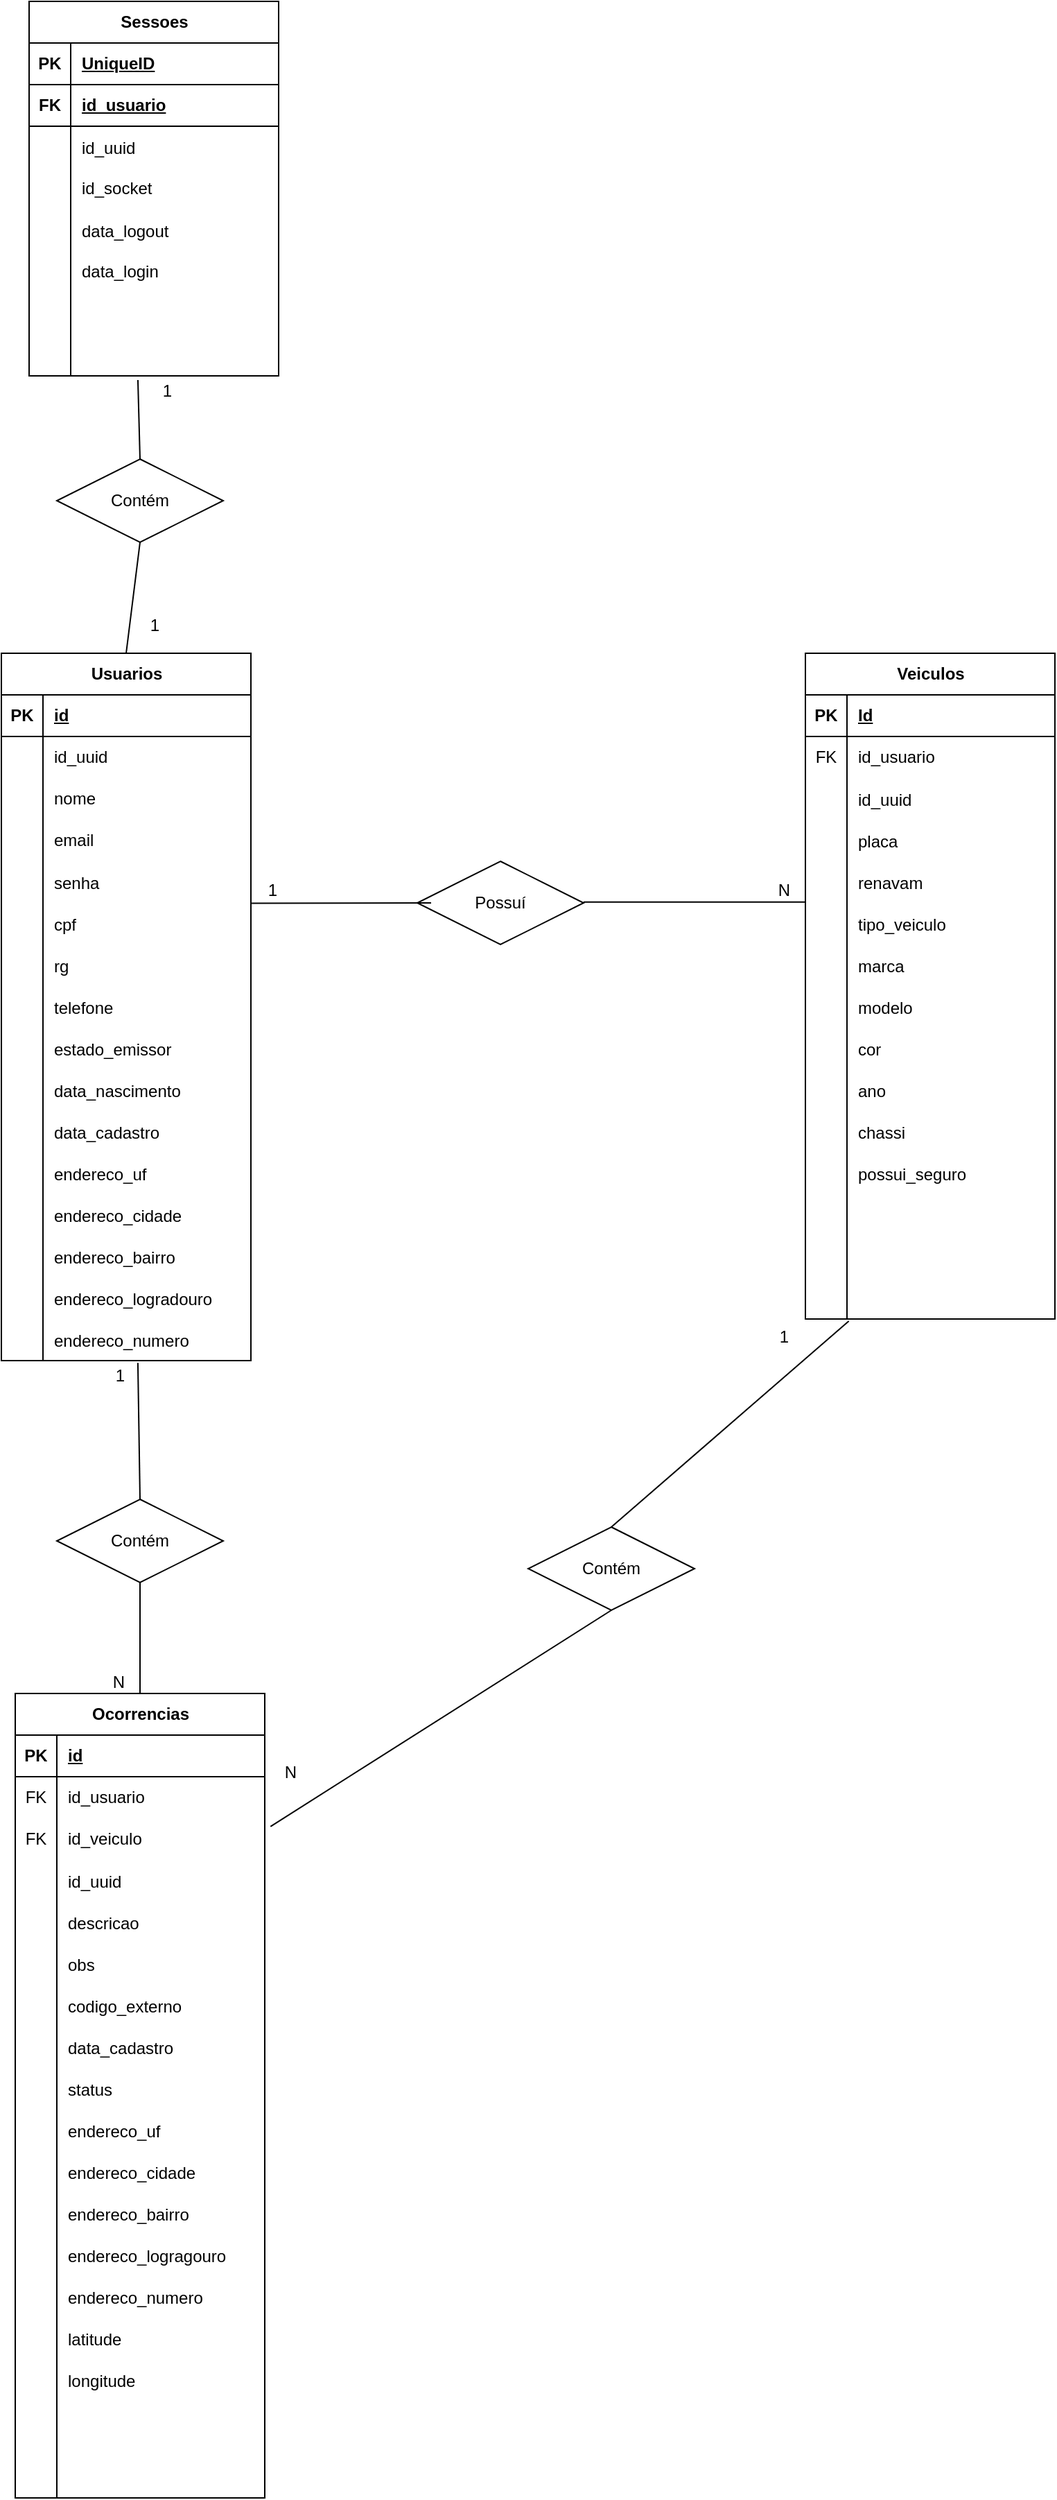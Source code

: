 <mxfile version="21.3.3" type="github">
  <diagram id="R2lEEEUBdFMjLlhIrx00" name="Page-1">
    <mxGraphModel dx="743" dy="1530" grid="1" gridSize="10" guides="1" tooltips="1" connect="1" arrows="1" fold="1" page="1" pageScale="1" pageWidth="850" pageHeight="1100" math="0" shadow="0" extFonts="Permanent Marker^https://fonts.googleapis.com/css?family=Permanent+Marker">
      <root>
        <mxCell id="0" />
        <mxCell id="1" parent="0" />
        <mxCell id="m6iWSp5zYbdXQbgjeDbr-112" value="Veiculos" style="shape=table;startSize=30;container=1;collapsible=1;childLayout=tableLayout;fixedRows=1;rowLines=0;fontStyle=1;align=center;resizeLast=1;html=1;" parent="1" vertex="1">
          <mxGeometry x="620" y="100" width="180" height="480" as="geometry" />
        </mxCell>
        <mxCell id="m6iWSp5zYbdXQbgjeDbr-113" value="" style="shape=tableRow;horizontal=0;startSize=0;swimlaneHead=0;swimlaneBody=0;fillColor=none;collapsible=0;dropTarget=0;points=[[0,0.5],[1,0.5]];portConstraint=eastwest;top=0;left=0;right=0;bottom=1;" parent="m6iWSp5zYbdXQbgjeDbr-112" vertex="1">
          <mxGeometry y="30" width="180" height="30" as="geometry" />
        </mxCell>
        <mxCell id="m6iWSp5zYbdXQbgjeDbr-114" value="PK" style="shape=partialRectangle;connectable=0;fillColor=none;top=0;left=0;bottom=0;right=0;fontStyle=1;overflow=hidden;whiteSpace=wrap;html=1;" parent="m6iWSp5zYbdXQbgjeDbr-113" vertex="1">
          <mxGeometry width="30" height="30" as="geometry">
            <mxRectangle width="30" height="30" as="alternateBounds" />
          </mxGeometry>
        </mxCell>
        <mxCell id="m6iWSp5zYbdXQbgjeDbr-115" value="Id" style="shape=partialRectangle;connectable=0;fillColor=none;top=0;left=0;bottom=0;right=0;align=left;spacingLeft=6;fontStyle=5;overflow=hidden;whiteSpace=wrap;html=1;" parent="m6iWSp5zYbdXQbgjeDbr-113" vertex="1">
          <mxGeometry x="30" width="150" height="30" as="geometry">
            <mxRectangle width="150" height="30" as="alternateBounds" />
          </mxGeometry>
        </mxCell>
        <mxCell id="m6iWSp5zYbdXQbgjeDbr-128" value="" style="shape=tableRow;horizontal=0;startSize=0;swimlaneHead=0;swimlaneBody=0;fillColor=none;collapsible=0;dropTarget=0;points=[[0,0.5],[1,0.5]];portConstraint=eastwest;top=0;left=0;right=0;bottom=0;" parent="m6iWSp5zYbdXQbgjeDbr-112" vertex="1">
          <mxGeometry y="60" width="180" height="30" as="geometry" />
        </mxCell>
        <mxCell id="m6iWSp5zYbdXQbgjeDbr-129" value="FK" style="shape=partialRectangle;connectable=0;fillColor=none;top=0;left=0;bottom=0;right=0;fontStyle=0;overflow=hidden;whiteSpace=wrap;html=1;" parent="m6iWSp5zYbdXQbgjeDbr-128" vertex="1">
          <mxGeometry width="30" height="30" as="geometry">
            <mxRectangle width="30" height="30" as="alternateBounds" />
          </mxGeometry>
        </mxCell>
        <mxCell id="m6iWSp5zYbdXQbgjeDbr-130" value="id_usuario" style="shape=partialRectangle;connectable=0;fillColor=none;top=0;left=0;bottom=0;right=0;align=left;spacingLeft=6;fontStyle=0;overflow=hidden;whiteSpace=wrap;html=1;" parent="m6iWSp5zYbdXQbgjeDbr-128" vertex="1">
          <mxGeometry x="30" width="150" height="30" as="geometry">
            <mxRectangle width="150" height="30" as="alternateBounds" />
          </mxGeometry>
        </mxCell>
        <mxCell id="m6iWSp5zYbdXQbgjeDbr-171" value="" style="shape=tableRow;horizontal=0;startSize=0;swimlaneHead=0;swimlaneBody=0;fillColor=none;collapsible=0;dropTarget=0;points=[[0,0.5],[1,0.5]];portConstraint=eastwest;top=0;left=0;right=0;bottom=0;" parent="m6iWSp5zYbdXQbgjeDbr-112" vertex="1">
          <mxGeometry y="90" width="180" height="30" as="geometry" />
        </mxCell>
        <mxCell id="m6iWSp5zYbdXQbgjeDbr-172" value="" style="shape=partialRectangle;connectable=0;fillColor=none;top=0;left=0;bottom=0;right=0;editable=1;overflow=hidden;" parent="m6iWSp5zYbdXQbgjeDbr-171" vertex="1">
          <mxGeometry width="30" height="30" as="geometry">
            <mxRectangle width="30" height="30" as="alternateBounds" />
          </mxGeometry>
        </mxCell>
        <mxCell id="m6iWSp5zYbdXQbgjeDbr-173" value="id_uuid" style="shape=partialRectangle;connectable=0;fillColor=none;top=0;left=0;bottom=0;right=0;align=left;spacingLeft=6;overflow=hidden;" parent="m6iWSp5zYbdXQbgjeDbr-171" vertex="1">
          <mxGeometry x="30" width="150" height="30" as="geometry">
            <mxRectangle width="150" height="30" as="alternateBounds" />
          </mxGeometry>
        </mxCell>
        <mxCell id="m6iWSp5zYbdXQbgjeDbr-131" value="" style="shape=tableRow;horizontal=0;startSize=0;swimlaneHead=0;swimlaneBody=0;fillColor=none;collapsible=0;dropTarget=0;points=[[0,0.5],[1,0.5]];portConstraint=eastwest;top=0;left=0;right=0;bottom=0;" parent="m6iWSp5zYbdXQbgjeDbr-112" vertex="1">
          <mxGeometry y="120" width="180" height="30" as="geometry" />
        </mxCell>
        <mxCell id="m6iWSp5zYbdXQbgjeDbr-132" value="" style="shape=partialRectangle;connectable=0;fillColor=none;top=0;left=0;bottom=0;right=0;editable=1;overflow=hidden;" parent="m6iWSp5zYbdXQbgjeDbr-131" vertex="1">
          <mxGeometry width="30" height="30" as="geometry">
            <mxRectangle width="30" height="30" as="alternateBounds" />
          </mxGeometry>
        </mxCell>
        <mxCell id="m6iWSp5zYbdXQbgjeDbr-133" value="placa" style="shape=partialRectangle;connectable=0;fillColor=none;top=0;left=0;bottom=0;right=0;align=left;spacingLeft=6;overflow=hidden;" parent="m6iWSp5zYbdXQbgjeDbr-131" vertex="1">
          <mxGeometry x="30" width="150" height="30" as="geometry">
            <mxRectangle width="150" height="30" as="alternateBounds" />
          </mxGeometry>
        </mxCell>
        <mxCell id="m6iWSp5zYbdXQbgjeDbr-134" value="" style="shape=tableRow;horizontal=0;startSize=0;swimlaneHead=0;swimlaneBody=0;fillColor=none;collapsible=0;dropTarget=0;points=[[0,0.5],[1,0.5]];portConstraint=eastwest;top=0;left=0;right=0;bottom=0;" parent="m6iWSp5zYbdXQbgjeDbr-112" vertex="1">
          <mxGeometry y="150" width="180" height="30" as="geometry" />
        </mxCell>
        <mxCell id="m6iWSp5zYbdXQbgjeDbr-135" value="" style="shape=partialRectangle;connectable=0;fillColor=none;top=0;left=0;bottom=0;right=0;editable=1;overflow=hidden;" parent="m6iWSp5zYbdXQbgjeDbr-134" vertex="1">
          <mxGeometry width="30" height="30" as="geometry">
            <mxRectangle width="30" height="30" as="alternateBounds" />
          </mxGeometry>
        </mxCell>
        <mxCell id="m6iWSp5zYbdXQbgjeDbr-136" value="renavam" style="shape=partialRectangle;connectable=0;fillColor=none;top=0;left=0;bottom=0;right=0;align=left;spacingLeft=6;overflow=hidden;" parent="m6iWSp5zYbdXQbgjeDbr-134" vertex="1">
          <mxGeometry x="30" width="150" height="30" as="geometry">
            <mxRectangle width="150" height="30" as="alternateBounds" />
          </mxGeometry>
        </mxCell>
        <mxCell id="m6iWSp5zYbdXQbgjeDbr-137" value="" style="shape=tableRow;horizontal=0;startSize=0;swimlaneHead=0;swimlaneBody=0;fillColor=none;collapsible=0;dropTarget=0;points=[[0,0.5],[1,0.5]];portConstraint=eastwest;top=0;left=0;right=0;bottom=0;" parent="m6iWSp5zYbdXQbgjeDbr-112" vertex="1">
          <mxGeometry y="180" width="180" height="30" as="geometry" />
        </mxCell>
        <mxCell id="m6iWSp5zYbdXQbgjeDbr-138" value="" style="shape=partialRectangle;connectable=0;fillColor=none;top=0;left=0;bottom=0;right=0;editable=1;overflow=hidden;" parent="m6iWSp5zYbdXQbgjeDbr-137" vertex="1">
          <mxGeometry width="30" height="30" as="geometry">
            <mxRectangle width="30" height="30" as="alternateBounds" />
          </mxGeometry>
        </mxCell>
        <mxCell id="m6iWSp5zYbdXQbgjeDbr-139" value="tipo_veiculo" style="shape=partialRectangle;connectable=0;fillColor=none;top=0;left=0;bottom=0;right=0;align=left;spacingLeft=6;overflow=hidden;" parent="m6iWSp5zYbdXQbgjeDbr-137" vertex="1">
          <mxGeometry x="30" width="150" height="30" as="geometry">
            <mxRectangle width="150" height="30" as="alternateBounds" />
          </mxGeometry>
        </mxCell>
        <mxCell id="m6iWSp5zYbdXQbgjeDbr-140" value="" style="shape=tableRow;horizontal=0;startSize=0;swimlaneHead=0;swimlaneBody=0;fillColor=none;collapsible=0;dropTarget=0;points=[[0,0.5],[1,0.5]];portConstraint=eastwest;top=0;left=0;right=0;bottom=0;" parent="m6iWSp5zYbdXQbgjeDbr-112" vertex="1">
          <mxGeometry y="210" width="180" height="30" as="geometry" />
        </mxCell>
        <mxCell id="m6iWSp5zYbdXQbgjeDbr-141" value="" style="shape=partialRectangle;connectable=0;fillColor=none;top=0;left=0;bottom=0;right=0;editable=1;overflow=hidden;" parent="m6iWSp5zYbdXQbgjeDbr-140" vertex="1">
          <mxGeometry width="30" height="30" as="geometry">
            <mxRectangle width="30" height="30" as="alternateBounds" />
          </mxGeometry>
        </mxCell>
        <mxCell id="m6iWSp5zYbdXQbgjeDbr-142" value="marca" style="shape=partialRectangle;connectable=0;fillColor=none;top=0;left=0;bottom=0;right=0;align=left;spacingLeft=6;overflow=hidden;" parent="m6iWSp5zYbdXQbgjeDbr-140" vertex="1">
          <mxGeometry x="30" width="150" height="30" as="geometry">
            <mxRectangle width="150" height="30" as="alternateBounds" />
          </mxGeometry>
        </mxCell>
        <mxCell id="m6iWSp5zYbdXQbgjeDbr-143" value="" style="shape=tableRow;horizontal=0;startSize=0;swimlaneHead=0;swimlaneBody=0;fillColor=none;collapsible=0;dropTarget=0;points=[[0,0.5],[1,0.5]];portConstraint=eastwest;top=0;left=0;right=0;bottom=0;" parent="m6iWSp5zYbdXQbgjeDbr-112" vertex="1">
          <mxGeometry y="240" width="180" height="30" as="geometry" />
        </mxCell>
        <mxCell id="m6iWSp5zYbdXQbgjeDbr-144" value="" style="shape=partialRectangle;connectable=0;fillColor=none;top=0;left=0;bottom=0;right=0;editable=1;overflow=hidden;" parent="m6iWSp5zYbdXQbgjeDbr-143" vertex="1">
          <mxGeometry width="30" height="30" as="geometry">
            <mxRectangle width="30" height="30" as="alternateBounds" />
          </mxGeometry>
        </mxCell>
        <mxCell id="m6iWSp5zYbdXQbgjeDbr-145" value="modelo" style="shape=partialRectangle;connectable=0;fillColor=none;top=0;left=0;bottom=0;right=0;align=left;spacingLeft=6;overflow=hidden;" parent="m6iWSp5zYbdXQbgjeDbr-143" vertex="1">
          <mxGeometry x="30" width="150" height="30" as="geometry">
            <mxRectangle width="150" height="30" as="alternateBounds" />
          </mxGeometry>
        </mxCell>
        <mxCell id="m6iWSp5zYbdXQbgjeDbr-146" value="" style="shape=tableRow;horizontal=0;startSize=0;swimlaneHead=0;swimlaneBody=0;fillColor=none;collapsible=0;dropTarget=0;points=[[0,0.5],[1,0.5]];portConstraint=eastwest;top=0;left=0;right=0;bottom=0;" parent="m6iWSp5zYbdXQbgjeDbr-112" vertex="1">
          <mxGeometry y="270" width="180" height="30" as="geometry" />
        </mxCell>
        <mxCell id="m6iWSp5zYbdXQbgjeDbr-147" value="" style="shape=partialRectangle;connectable=0;fillColor=none;top=0;left=0;bottom=0;right=0;editable=1;overflow=hidden;" parent="m6iWSp5zYbdXQbgjeDbr-146" vertex="1">
          <mxGeometry width="30" height="30" as="geometry">
            <mxRectangle width="30" height="30" as="alternateBounds" />
          </mxGeometry>
        </mxCell>
        <mxCell id="m6iWSp5zYbdXQbgjeDbr-148" value="cor" style="shape=partialRectangle;connectable=0;fillColor=none;top=0;left=0;bottom=0;right=0;align=left;spacingLeft=6;overflow=hidden;" parent="m6iWSp5zYbdXQbgjeDbr-146" vertex="1">
          <mxGeometry x="30" width="150" height="30" as="geometry">
            <mxRectangle width="150" height="30" as="alternateBounds" />
          </mxGeometry>
        </mxCell>
        <mxCell id="m6iWSp5zYbdXQbgjeDbr-149" value="" style="shape=tableRow;horizontal=0;startSize=0;swimlaneHead=0;swimlaneBody=0;fillColor=none;collapsible=0;dropTarget=0;points=[[0,0.5],[1,0.5]];portConstraint=eastwest;top=0;left=0;right=0;bottom=0;" parent="m6iWSp5zYbdXQbgjeDbr-112" vertex="1">
          <mxGeometry y="300" width="180" height="30" as="geometry" />
        </mxCell>
        <mxCell id="m6iWSp5zYbdXQbgjeDbr-150" value="" style="shape=partialRectangle;connectable=0;fillColor=none;top=0;left=0;bottom=0;right=0;editable=1;overflow=hidden;" parent="m6iWSp5zYbdXQbgjeDbr-149" vertex="1">
          <mxGeometry width="30" height="30" as="geometry">
            <mxRectangle width="30" height="30" as="alternateBounds" />
          </mxGeometry>
        </mxCell>
        <mxCell id="m6iWSp5zYbdXQbgjeDbr-151" value="ano" style="shape=partialRectangle;connectable=0;fillColor=none;top=0;left=0;bottom=0;right=0;align=left;spacingLeft=6;overflow=hidden;" parent="m6iWSp5zYbdXQbgjeDbr-149" vertex="1">
          <mxGeometry x="30" width="150" height="30" as="geometry">
            <mxRectangle width="150" height="30" as="alternateBounds" />
          </mxGeometry>
        </mxCell>
        <mxCell id="m6iWSp5zYbdXQbgjeDbr-152" value="" style="shape=tableRow;horizontal=0;startSize=0;swimlaneHead=0;swimlaneBody=0;fillColor=none;collapsible=0;dropTarget=0;points=[[0,0.5],[1,0.5]];portConstraint=eastwest;top=0;left=0;right=0;bottom=0;" parent="m6iWSp5zYbdXQbgjeDbr-112" vertex="1">
          <mxGeometry y="330" width="180" height="30" as="geometry" />
        </mxCell>
        <mxCell id="m6iWSp5zYbdXQbgjeDbr-153" value="" style="shape=partialRectangle;connectable=0;fillColor=none;top=0;left=0;bottom=0;right=0;editable=1;overflow=hidden;" parent="m6iWSp5zYbdXQbgjeDbr-152" vertex="1">
          <mxGeometry width="30" height="30" as="geometry">
            <mxRectangle width="30" height="30" as="alternateBounds" />
          </mxGeometry>
        </mxCell>
        <mxCell id="m6iWSp5zYbdXQbgjeDbr-154" value="chassi" style="shape=partialRectangle;connectable=0;fillColor=none;top=0;left=0;bottom=0;right=0;align=left;spacingLeft=6;overflow=hidden;" parent="m6iWSp5zYbdXQbgjeDbr-152" vertex="1">
          <mxGeometry x="30" width="150" height="30" as="geometry">
            <mxRectangle width="150" height="30" as="alternateBounds" />
          </mxGeometry>
        </mxCell>
        <mxCell id="m6iWSp5zYbdXQbgjeDbr-155" value="" style="shape=tableRow;horizontal=0;startSize=0;swimlaneHead=0;swimlaneBody=0;fillColor=none;collapsible=0;dropTarget=0;points=[[0,0.5],[1,0.5]];portConstraint=eastwest;top=0;left=0;right=0;bottom=0;" parent="m6iWSp5zYbdXQbgjeDbr-112" vertex="1">
          <mxGeometry y="360" width="180" height="30" as="geometry" />
        </mxCell>
        <mxCell id="m6iWSp5zYbdXQbgjeDbr-156" value="" style="shape=partialRectangle;connectable=0;fillColor=none;top=0;left=0;bottom=0;right=0;editable=1;overflow=hidden;" parent="m6iWSp5zYbdXQbgjeDbr-155" vertex="1">
          <mxGeometry width="30" height="30" as="geometry">
            <mxRectangle width="30" height="30" as="alternateBounds" />
          </mxGeometry>
        </mxCell>
        <mxCell id="m6iWSp5zYbdXQbgjeDbr-157" value="possui_seguro" style="shape=partialRectangle;connectable=0;fillColor=none;top=0;left=0;bottom=0;right=0;align=left;spacingLeft=6;overflow=hidden;" parent="m6iWSp5zYbdXQbgjeDbr-155" vertex="1">
          <mxGeometry x="30" width="150" height="30" as="geometry">
            <mxRectangle width="150" height="30" as="alternateBounds" />
          </mxGeometry>
        </mxCell>
        <mxCell id="m6iWSp5zYbdXQbgjeDbr-116" value="" style="shape=tableRow;horizontal=0;startSize=0;swimlaneHead=0;swimlaneBody=0;fillColor=none;collapsible=0;dropTarget=0;points=[[0,0.5],[1,0.5]];portConstraint=eastwest;top=0;left=0;right=0;bottom=0;" parent="m6iWSp5zYbdXQbgjeDbr-112" vertex="1">
          <mxGeometry y="390" width="180" height="30" as="geometry" />
        </mxCell>
        <mxCell id="m6iWSp5zYbdXQbgjeDbr-117" value="" style="shape=partialRectangle;connectable=0;fillColor=none;top=0;left=0;bottom=0;right=0;editable=1;overflow=hidden;whiteSpace=wrap;html=1;" parent="m6iWSp5zYbdXQbgjeDbr-116" vertex="1">
          <mxGeometry width="30" height="30" as="geometry">
            <mxRectangle width="30" height="30" as="alternateBounds" />
          </mxGeometry>
        </mxCell>
        <mxCell id="m6iWSp5zYbdXQbgjeDbr-118" value="" style="shape=partialRectangle;connectable=0;fillColor=none;top=0;left=0;bottom=0;right=0;align=left;spacingLeft=6;overflow=hidden;whiteSpace=wrap;html=1;" parent="m6iWSp5zYbdXQbgjeDbr-116" vertex="1">
          <mxGeometry x="30" width="150" height="30" as="geometry">
            <mxRectangle width="150" height="30" as="alternateBounds" />
          </mxGeometry>
        </mxCell>
        <mxCell id="m6iWSp5zYbdXQbgjeDbr-119" value="" style="shape=tableRow;horizontal=0;startSize=0;swimlaneHead=0;swimlaneBody=0;fillColor=none;collapsible=0;dropTarget=0;points=[[0,0.5],[1,0.5]];portConstraint=eastwest;top=0;left=0;right=0;bottom=0;" parent="m6iWSp5zYbdXQbgjeDbr-112" vertex="1">
          <mxGeometry y="420" width="180" height="30" as="geometry" />
        </mxCell>
        <mxCell id="m6iWSp5zYbdXQbgjeDbr-120" value="" style="shape=partialRectangle;connectable=0;fillColor=none;top=0;left=0;bottom=0;right=0;editable=1;overflow=hidden;whiteSpace=wrap;html=1;" parent="m6iWSp5zYbdXQbgjeDbr-119" vertex="1">
          <mxGeometry width="30" height="30" as="geometry">
            <mxRectangle width="30" height="30" as="alternateBounds" />
          </mxGeometry>
        </mxCell>
        <mxCell id="m6iWSp5zYbdXQbgjeDbr-121" value="" style="shape=partialRectangle;connectable=0;fillColor=none;top=0;left=0;bottom=0;right=0;align=left;spacingLeft=6;overflow=hidden;whiteSpace=wrap;html=1;" parent="m6iWSp5zYbdXQbgjeDbr-119" vertex="1">
          <mxGeometry x="30" width="150" height="30" as="geometry">
            <mxRectangle width="150" height="30" as="alternateBounds" />
          </mxGeometry>
        </mxCell>
        <mxCell id="m6iWSp5zYbdXQbgjeDbr-122" value="" style="shape=tableRow;horizontal=0;startSize=0;swimlaneHead=0;swimlaneBody=0;fillColor=none;collapsible=0;dropTarget=0;points=[[0,0.5],[1,0.5]];portConstraint=eastwest;top=0;left=0;right=0;bottom=0;" parent="m6iWSp5zYbdXQbgjeDbr-112" vertex="1">
          <mxGeometry y="450" width="180" height="30" as="geometry" />
        </mxCell>
        <mxCell id="m6iWSp5zYbdXQbgjeDbr-123" value="" style="shape=partialRectangle;connectable=0;fillColor=none;top=0;left=0;bottom=0;right=0;editable=1;overflow=hidden;whiteSpace=wrap;html=1;" parent="m6iWSp5zYbdXQbgjeDbr-122" vertex="1">
          <mxGeometry width="30" height="30" as="geometry">
            <mxRectangle width="30" height="30" as="alternateBounds" />
          </mxGeometry>
        </mxCell>
        <mxCell id="m6iWSp5zYbdXQbgjeDbr-124" value="" style="shape=partialRectangle;connectable=0;fillColor=none;top=0;left=0;bottom=0;right=0;align=left;spacingLeft=6;overflow=hidden;whiteSpace=wrap;html=1;" parent="m6iWSp5zYbdXQbgjeDbr-122" vertex="1">
          <mxGeometry x="30" width="150" height="30" as="geometry">
            <mxRectangle width="150" height="30" as="alternateBounds" />
          </mxGeometry>
        </mxCell>
        <mxCell id="m6iWSp5zYbdXQbgjeDbr-158" value="Ocorrencias" style="shape=table;startSize=30;container=1;collapsible=1;childLayout=tableLayout;fixedRows=1;rowLines=0;fontStyle=1;align=center;resizeLast=1;html=1;" parent="1" vertex="1">
          <mxGeometry x="50" y="850" width="180" height="580" as="geometry" />
        </mxCell>
        <mxCell id="m6iWSp5zYbdXQbgjeDbr-159" value="" style="shape=tableRow;horizontal=0;startSize=0;swimlaneHead=0;swimlaneBody=0;fillColor=none;collapsible=0;dropTarget=0;points=[[0,0.5],[1,0.5]];portConstraint=eastwest;top=0;left=0;right=0;bottom=1;" parent="m6iWSp5zYbdXQbgjeDbr-158" vertex="1">
          <mxGeometry y="30" width="180" height="30" as="geometry" />
        </mxCell>
        <mxCell id="m6iWSp5zYbdXQbgjeDbr-160" value="PK" style="shape=partialRectangle;connectable=0;fillColor=none;top=0;left=0;bottom=0;right=0;fontStyle=1;overflow=hidden;whiteSpace=wrap;html=1;" parent="m6iWSp5zYbdXQbgjeDbr-159" vertex="1">
          <mxGeometry width="30" height="30" as="geometry">
            <mxRectangle width="30" height="30" as="alternateBounds" />
          </mxGeometry>
        </mxCell>
        <mxCell id="m6iWSp5zYbdXQbgjeDbr-161" value="id" style="shape=partialRectangle;connectable=0;fillColor=none;top=0;left=0;bottom=0;right=0;align=left;spacingLeft=6;fontStyle=5;overflow=hidden;whiteSpace=wrap;html=1;" parent="m6iWSp5zYbdXQbgjeDbr-159" vertex="1">
          <mxGeometry x="30" width="150" height="30" as="geometry">
            <mxRectangle width="150" height="30" as="alternateBounds" />
          </mxGeometry>
        </mxCell>
        <mxCell id="m6iWSp5zYbdXQbgjeDbr-178" value="" style="shape=tableRow;horizontal=0;startSize=0;swimlaneHead=0;swimlaneBody=0;fillColor=none;collapsible=0;dropTarget=0;points=[[0,0.5],[1,0.5]];portConstraint=eastwest;top=0;left=0;right=0;bottom=0;" parent="m6iWSp5zYbdXQbgjeDbr-158" vertex="1">
          <mxGeometry y="60" width="180" height="30" as="geometry" />
        </mxCell>
        <mxCell id="m6iWSp5zYbdXQbgjeDbr-179" value="FK" style="shape=partialRectangle;connectable=0;fillColor=none;top=0;left=0;bottom=0;right=0;fontStyle=0;overflow=hidden;whiteSpace=wrap;html=1;" parent="m6iWSp5zYbdXQbgjeDbr-178" vertex="1">
          <mxGeometry width="30" height="30" as="geometry">
            <mxRectangle width="30" height="30" as="alternateBounds" />
          </mxGeometry>
        </mxCell>
        <mxCell id="m6iWSp5zYbdXQbgjeDbr-180" value="id_usuario" style="shape=partialRectangle;connectable=0;fillColor=none;top=0;left=0;bottom=0;right=0;align=left;spacingLeft=6;fontStyle=0;overflow=hidden;whiteSpace=wrap;html=1;" parent="m6iWSp5zYbdXQbgjeDbr-178" vertex="1">
          <mxGeometry x="30" width="150" height="30" as="geometry">
            <mxRectangle width="150" height="30" as="alternateBounds" />
          </mxGeometry>
        </mxCell>
        <mxCell id="m6iWSp5zYbdXQbgjeDbr-181" value="" style="shape=tableRow;horizontal=0;startSize=0;swimlaneHead=0;swimlaneBody=0;fillColor=none;collapsible=0;dropTarget=0;points=[[0,0.5],[1,0.5]];portConstraint=eastwest;top=0;left=0;right=0;bottom=0;" parent="m6iWSp5zYbdXQbgjeDbr-158" vertex="1">
          <mxGeometry y="90" width="180" height="30" as="geometry" />
        </mxCell>
        <mxCell id="m6iWSp5zYbdXQbgjeDbr-182" value="FK" style="shape=partialRectangle;connectable=0;fillColor=none;top=0;left=0;bottom=0;right=0;fontStyle=0;overflow=hidden;whiteSpace=wrap;html=1;" parent="m6iWSp5zYbdXQbgjeDbr-181" vertex="1">
          <mxGeometry width="30" height="30" as="geometry">
            <mxRectangle width="30" height="30" as="alternateBounds" />
          </mxGeometry>
        </mxCell>
        <mxCell id="m6iWSp5zYbdXQbgjeDbr-183" value="id_veiculo" style="shape=partialRectangle;connectable=0;fillColor=none;top=0;left=0;bottom=0;right=0;align=left;spacingLeft=6;fontStyle=0;overflow=hidden;whiteSpace=wrap;html=1;" parent="m6iWSp5zYbdXQbgjeDbr-181" vertex="1">
          <mxGeometry x="30" width="150" height="30" as="geometry">
            <mxRectangle width="150" height="30" as="alternateBounds" />
          </mxGeometry>
        </mxCell>
        <mxCell id="m6iWSp5zYbdXQbgjeDbr-220" value="" style="shape=tableRow;horizontal=0;startSize=0;swimlaneHead=0;swimlaneBody=0;fillColor=none;collapsible=0;dropTarget=0;points=[[0,0.5],[1,0.5]];portConstraint=eastwest;top=0;left=0;right=0;bottom=0;" parent="m6iWSp5zYbdXQbgjeDbr-158" vertex="1">
          <mxGeometry y="120" width="180" height="30" as="geometry" />
        </mxCell>
        <mxCell id="m6iWSp5zYbdXQbgjeDbr-221" value="" style="shape=partialRectangle;connectable=0;fillColor=none;top=0;left=0;bottom=0;right=0;editable=1;overflow=hidden;" parent="m6iWSp5zYbdXQbgjeDbr-220" vertex="1">
          <mxGeometry width="30" height="30" as="geometry">
            <mxRectangle width="30" height="30" as="alternateBounds" />
          </mxGeometry>
        </mxCell>
        <mxCell id="m6iWSp5zYbdXQbgjeDbr-222" value="id_uuid" style="shape=partialRectangle;connectable=0;fillColor=none;top=0;left=0;bottom=0;right=0;align=left;spacingLeft=6;overflow=hidden;" parent="m6iWSp5zYbdXQbgjeDbr-220" vertex="1">
          <mxGeometry x="30" width="150" height="30" as="geometry">
            <mxRectangle width="150" height="30" as="alternateBounds" />
          </mxGeometry>
        </mxCell>
        <mxCell id="m6iWSp5zYbdXQbgjeDbr-184" value="" style="shape=tableRow;horizontal=0;startSize=0;swimlaneHead=0;swimlaneBody=0;fillColor=none;collapsible=0;dropTarget=0;points=[[0,0.5],[1,0.5]];portConstraint=eastwest;top=0;left=0;right=0;bottom=0;" parent="m6iWSp5zYbdXQbgjeDbr-158" vertex="1">
          <mxGeometry y="150" width="180" height="30" as="geometry" />
        </mxCell>
        <mxCell id="m6iWSp5zYbdXQbgjeDbr-185" value="" style="shape=partialRectangle;connectable=0;fillColor=none;top=0;left=0;bottom=0;right=0;editable=1;overflow=hidden;" parent="m6iWSp5zYbdXQbgjeDbr-184" vertex="1">
          <mxGeometry width="30" height="30" as="geometry">
            <mxRectangle width="30" height="30" as="alternateBounds" />
          </mxGeometry>
        </mxCell>
        <mxCell id="m6iWSp5zYbdXQbgjeDbr-186" value="descricao" style="shape=partialRectangle;connectable=0;fillColor=none;top=0;left=0;bottom=0;right=0;align=left;spacingLeft=6;overflow=hidden;" parent="m6iWSp5zYbdXQbgjeDbr-184" vertex="1">
          <mxGeometry x="30" width="150" height="30" as="geometry">
            <mxRectangle width="150" height="30" as="alternateBounds" />
          </mxGeometry>
        </mxCell>
        <mxCell id="m6iWSp5zYbdXQbgjeDbr-187" value="" style="shape=tableRow;horizontal=0;startSize=0;swimlaneHead=0;swimlaneBody=0;fillColor=none;collapsible=0;dropTarget=0;points=[[0,0.5],[1,0.5]];portConstraint=eastwest;top=0;left=0;right=0;bottom=0;" parent="m6iWSp5zYbdXQbgjeDbr-158" vertex="1">
          <mxGeometry y="180" width="180" height="30" as="geometry" />
        </mxCell>
        <mxCell id="m6iWSp5zYbdXQbgjeDbr-188" value="" style="shape=partialRectangle;connectable=0;fillColor=none;top=0;left=0;bottom=0;right=0;editable=1;overflow=hidden;" parent="m6iWSp5zYbdXQbgjeDbr-187" vertex="1">
          <mxGeometry width="30" height="30" as="geometry">
            <mxRectangle width="30" height="30" as="alternateBounds" />
          </mxGeometry>
        </mxCell>
        <mxCell id="m6iWSp5zYbdXQbgjeDbr-189" value="obs" style="shape=partialRectangle;connectable=0;fillColor=none;top=0;left=0;bottom=0;right=0;align=left;spacingLeft=6;overflow=hidden;" parent="m6iWSp5zYbdXQbgjeDbr-187" vertex="1">
          <mxGeometry x="30" width="150" height="30" as="geometry">
            <mxRectangle width="150" height="30" as="alternateBounds" />
          </mxGeometry>
        </mxCell>
        <mxCell id="m6iWSp5zYbdXQbgjeDbr-190" value="" style="shape=tableRow;horizontal=0;startSize=0;swimlaneHead=0;swimlaneBody=0;fillColor=none;collapsible=0;dropTarget=0;points=[[0,0.5],[1,0.5]];portConstraint=eastwest;top=0;left=0;right=0;bottom=0;" parent="m6iWSp5zYbdXQbgjeDbr-158" vertex="1">
          <mxGeometry y="210" width="180" height="30" as="geometry" />
        </mxCell>
        <mxCell id="m6iWSp5zYbdXQbgjeDbr-191" value="" style="shape=partialRectangle;connectable=0;fillColor=none;top=0;left=0;bottom=0;right=0;editable=1;overflow=hidden;" parent="m6iWSp5zYbdXQbgjeDbr-190" vertex="1">
          <mxGeometry width="30" height="30" as="geometry">
            <mxRectangle width="30" height="30" as="alternateBounds" />
          </mxGeometry>
        </mxCell>
        <mxCell id="m6iWSp5zYbdXQbgjeDbr-192" value="codigo_externo" style="shape=partialRectangle;connectable=0;fillColor=none;top=0;left=0;bottom=0;right=0;align=left;spacingLeft=6;overflow=hidden;" parent="m6iWSp5zYbdXQbgjeDbr-190" vertex="1">
          <mxGeometry x="30" width="150" height="30" as="geometry">
            <mxRectangle width="150" height="30" as="alternateBounds" />
          </mxGeometry>
        </mxCell>
        <mxCell id="m6iWSp5zYbdXQbgjeDbr-193" value="" style="shape=tableRow;horizontal=0;startSize=0;swimlaneHead=0;swimlaneBody=0;fillColor=none;collapsible=0;dropTarget=0;points=[[0,0.5],[1,0.5]];portConstraint=eastwest;top=0;left=0;right=0;bottom=0;" parent="m6iWSp5zYbdXQbgjeDbr-158" vertex="1">
          <mxGeometry y="240" width="180" height="30" as="geometry" />
        </mxCell>
        <mxCell id="m6iWSp5zYbdXQbgjeDbr-194" value="" style="shape=partialRectangle;connectable=0;fillColor=none;top=0;left=0;bottom=0;right=0;editable=1;overflow=hidden;" parent="m6iWSp5zYbdXQbgjeDbr-193" vertex="1">
          <mxGeometry width="30" height="30" as="geometry">
            <mxRectangle width="30" height="30" as="alternateBounds" />
          </mxGeometry>
        </mxCell>
        <mxCell id="m6iWSp5zYbdXQbgjeDbr-195" value="data_cadastro" style="shape=partialRectangle;connectable=0;fillColor=none;top=0;left=0;bottom=0;right=0;align=left;spacingLeft=6;overflow=hidden;" parent="m6iWSp5zYbdXQbgjeDbr-193" vertex="1">
          <mxGeometry x="30" width="150" height="30" as="geometry">
            <mxRectangle width="150" height="30" as="alternateBounds" />
          </mxGeometry>
        </mxCell>
        <mxCell id="m6iWSp5zYbdXQbgjeDbr-196" value="" style="shape=tableRow;horizontal=0;startSize=0;swimlaneHead=0;swimlaneBody=0;fillColor=none;collapsible=0;dropTarget=0;points=[[0,0.5],[1,0.5]];portConstraint=eastwest;top=0;left=0;right=0;bottom=0;" parent="m6iWSp5zYbdXQbgjeDbr-158" vertex="1">
          <mxGeometry y="270" width="180" height="30" as="geometry" />
        </mxCell>
        <mxCell id="m6iWSp5zYbdXQbgjeDbr-197" value="" style="shape=partialRectangle;connectable=0;fillColor=none;top=0;left=0;bottom=0;right=0;editable=1;overflow=hidden;" parent="m6iWSp5zYbdXQbgjeDbr-196" vertex="1">
          <mxGeometry width="30" height="30" as="geometry">
            <mxRectangle width="30" height="30" as="alternateBounds" />
          </mxGeometry>
        </mxCell>
        <mxCell id="m6iWSp5zYbdXQbgjeDbr-198" value="status" style="shape=partialRectangle;connectable=0;fillColor=none;top=0;left=0;bottom=0;right=0;align=left;spacingLeft=6;overflow=hidden;" parent="m6iWSp5zYbdXQbgjeDbr-196" vertex="1">
          <mxGeometry x="30" width="150" height="30" as="geometry">
            <mxRectangle width="150" height="30" as="alternateBounds" />
          </mxGeometry>
        </mxCell>
        <mxCell id="m6iWSp5zYbdXQbgjeDbr-199" value="" style="shape=tableRow;horizontal=0;startSize=0;swimlaneHead=0;swimlaneBody=0;fillColor=none;collapsible=0;dropTarget=0;points=[[0,0.5],[1,0.5]];portConstraint=eastwest;top=0;left=0;right=0;bottom=0;" parent="m6iWSp5zYbdXQbgjeDbr-158" vertex="1">
          <mxGeometry y="300" width="180" height="30" as="geometry" />
        </mxCell>
        <mxCell id="m6iWSp5zYbdXQbgjeDbr-200" value="" style="shape=partialRectangle;connectable=0;fillColor=none;top=0;left=0;bottom=0;right=0;editable=1;overflow=hidden;" parent="m6iWSp5zYbdXQbgjeDbr-199" vertex="1">
          <mxGeometry width="30" height="30" as="geometry">
            <mxRectangle width="30" height="30" as="alternateBounds" />
          </mxGeometry>
        </mxCell>
        <mxCell id="m6iWSp5zYbdXQbgjeDbr-201" value="endereco_uf" style="shape=partialRectangle;connectable=0;fillColor=none;top=0;left=0;bottom=0;right=0;align=left;spacingLeft=6;overflow=hidden;" parent="m6iWSp5zYbdXQbgjeDbr-199" vertex="1">
          <mxGeometry x="30" width="150" height="30" as="geometry">
            <mxRectangle width="150" height="30" as="alternateBounds" />
          </mxGeometry>
        </mxCell>
        <mxCell id="m6iWSp5zYbdXQbgjeDbr-202" value="" style="shape=tableRow;horizontal=0;startSize=0;swimlaneHead=0;swimlaneBody=0;fillColor=none;collapsible=0;dropTarget=0;points=[[0,0.5],[1,0.5]];portConstraint=eastwest;top=0;left=0;right=0;bottom=0;" parent="m6iWSp5zYbdXQbgjeDbr-158" vertex="1">
          <mxGeometry y="330" width="180" height="30" as="geometry" />
        </mxCell>
        <mxCell id="m6iWSp5zYbdXQbgjeDbr-203" value="" style="shape=partialRectangle;connectable=0;fillColor=none;top=0;left=0;bottom=0;right=0;editable=1;overflow=hidden;" parent="m6iWSp5zYbdXQbgjeDbr-202" vertex="1">
          <mxGeometry width="30" height="30" as="geometry">
            <mxRectangle width="30" height="30" as="alternateBounds" />
          </mxGeometry>
        </mxCell>
        <mxCell id="m6iWSp5zYbdXQbgjeDbr-204" value="endereco_cidade" style="shape=partialRectangle;connectable=0;fillColor=none;top=0;left=0;bottom=0;right=0;align=left;spacingLeft=6;overflow=hidden;" parent="m6iWSp5zYbdXQbgjeDbr-202" vertex="1">
          <mxGeometry x="30" width="150" height="30" as="geometry">
            <mxRectangle width="150" height="30" as="alternateBounds" />
          </mxGeometry>
        </mxCell>
        <mxCell id="m6iWSp5zYbdXQbgjeDbr-205" value="" style="shape=tableRow;horizontal=0;startSize=0;swimlaneHead=0;swimlaneBody=0;fillColor=none;collapsible=0;dropTarget=0;points=[[0,0.5],[1,0.5]];portConstraint=eastwest;top=0;left=0;right=0;bottom=0;" parent="m6iWSp5zYbdXQbgjeDbr-158" vertex="1">
          <mxGeometry y="360" width="180" height="30" as="geometry" />
        </mxCell>
        <mxCell id="m6iWSp5zYbdXQbgjeDbr-206" value="" style="shape=partialRectangle;connectable=0;fillColor=none;top=0;left=0;bottom=0;right=0;editable=1;overflow=hidden;" parent="m6iWSp5zYbdXQbgjeDbr-205" vertex="1">
          <mxGeometry width="30" height="30" as="geometry">
            <mxRectangle width="30" height="30" as="alternateBounds" />
          </mxGeometry>
        </mxCell>
        <mxCell id="m6iWSp5zYbdXQbgjeDbr-207" value="endereco_bairro" style="shape=partialRectangle;connectable=0;fillColor=none;top=0;left=0;bottom=0;right=0;align=left;spacingLeft=6;overflow=hidden;" parent="m6iWSp5zYbdXQbgjeDbr-205" vertex="1">
          <mxGeometry x="30" width="150" height="30" as="geometry">
            <mxRectangle width="150" height="30" as="alternateBounds" />
          </mxGeometry>
        </mxCell>
        <mxCell id="m6iWSp5zYbdXQbgjeDbr-208" value="" style="shape=tableRow;horizontal=0;startSize=0;swimlaneHead=0;swimlaneBody=0;fillColor=none;collapsible=0;dropTarget=0;points=[[0,0.5],[1,0.5]];portConstraint=eastwest;top=0;left=0;right=0;bottom=0;" parent="m6iWSp5zYbdXQbgjeDbr-158" vertex="1">
          <mxGeometry y="390" width="180" height="30" as="geometry" />
        </mxCell>
        <mxCell id="m6iWSp5zYbdXQbgjeDbr-209" value="" style="shape=partialRectangle;connectable=0;fillColor=none;top=0;left=0;bottom=0;right=0;editable=1;overflow=hidden;" parent="m6iWSp5zYbdXQbgjeDbr-208" vertex="1">
          <mxGeometry width="30" height="30" as="geometry">
            <mxRectangle width="30" height="30" as="alternateBounds" />
          </mxGeometry>
        </mxCell>
        <mxCell id="m6iWSp5zYbdXQbgjeDbr-210" value="endereco_logragouro" style="shape=partialRectangle;connectable=0;fillColor=none;top=0;left=0;bottom=0;right=0;align=left;spacingLeft=6;overflow=hidden;" parent="m6iWSp5zYbdXQbgjeDbr-208" vertex="1">
          <mxGeometry x="30" width="150" height="30" as="geometry">
            <mxRectangle width="150" height="30" as="alternateBounds" />
          </mxGeometry>
        </mxCell>
        <mxCell id="m6iWSp5zYbdXQbgjeDbr-211" value="" style="shape=tableRow;horizontal=0;startSize=0;swimlaneHead=0;swimlaneBody=0;fillColor=none;collapsible=0;dropTarget=0;points=[[0,0.5],[1,0.5]];portConstraint=eastwest;top=0;left=0;right=0;bottom=0;" parent="m6iWSp5zYbdXQbgjeDbr-158" vertex="1">
          <mxGeometry y="420" width="180" height="30" as="geometry" />
        </mxCell>
        <mxCell id="m6iWSp5zYbdXQbgjeDbr-212" value="" style="shape=partialRectangle;connectable=0;fillColor=none;top=0;left=0;bottom=0;right=0;editable=1;overflow=hidden;" parent="m6iWSp5zYbdXQbgjeDbr-211" vertex="1">
          <mxGeometry width="30" height="30" as="geometry">
            <mxRectangle width="30" height="30" as="alternateBounds" />
          </mxGeometry>
        </mxCell>
        <mxCell id="m6iWSp5zYbdXQbgjeDbr-213" value="endereco_numero" style="shape=partialRectangle;connectable=0;fillColor=none;top=0;left=0;bottom=0;right=0;align=left;spacingLeft=6;overflow=hidden;" parent="m6iWSp5zYbdXQbgjeDbr-211" vertex="1">
          <mxGeometry x="30" width="150" height="30" as="geometry">
            <mxRectangle width="150" height="30" as="alternateBounds" />
          </mxGeometry>
        </mxCell>
        <mxCell id="m6iWSp5zYbdXQbgjeDbr-214" value="" style="shape=tableRow;horizontal=0;startSize=0;swimlaneHead=0;swimlaneBody=0;fillColor=none;collapsible=0;dropTarget=0;points=[[0,0.5],[1,0.5]];portConstraint=eastwest;top=0;left=0;right=0;bottom=0;" parent="m6iWSp5zYbdXQbgjeDbr-158" vertex="1">
          <mxGeometry y="450" width="180" height="30" as="geometry" />
        </mxCell>
        <mxCell id="m6iWSp5zYbdXQbgjeDbr-215" value="" style="shape=partialRectangle;connectable=0;fillColor=none;top=0;left=0;bottom=0;right=0;editable=1;overflow=hidden;" parent="m6iWSp5zYbdXQbgjeDbr-214" vertex="1">
          <mxGeometry width="30" height="30" as="geometry">
            <mxRectangle width="30" height="30" as="alternateBounds" />
          </mxGeometry>
        </mxCell>
        <mxCell id="m6iWSp5zYbdXQbgjeDbr-216" value="latitude" style="shape=partialRectangle;connectable=0;fillColor=none;top=0;left=0;bottom=0;right=0;align=left;spacingLeft=6;overflow=hidden;" parent="m6iWSp5zYbdXQbgjeDbr-214" vertex="1">
          <mxGeometry x="30" width="150" height="30" as="geometry">
            <mxRectangle width="150" height="30" as="alternateBounds" />
          </mxGeometry>
        </mxCell>
        <mxCell id="m6iWSp5zYbdXQbgjeDbr-217" value="" style="shape=tableRow;horizontal=0;startSize=0;swimlaneHead=0;swimlaneBody=0;fillColor=none;collapsible=0;dropTarget=0;points=[[0,0.5],[1,0.5]];portConstraint=eastwest;top=0;left=0;right=0;bottom=0;" parent="m6iWSp5zYbdXQbgjeDbr-158" vertex="1">
          <mxGeometry y="480" width="180" height="30" as="geometry" />
        </mxCell>
        <mxCell id="m6iWSp5zYbdXQbgjeDbr-218" value="" style="shape=partialRectangle;connectable=0;fillColor=none;top=0;left=0;bottom=0;right=0;editable=1;overflow=hidden;" parent="m6iWSp5zYbdXQbgjeDbr-217" vertex="1">
          <mxGeometry width="30" height="30" as="geometry">
            <mxRectangle width="30" height="30" as="alternateBounds" />
          </mxGeometry>
        </mxCell>
        <mxCell id="m6iWSp5zYbdXQbgjeDbr-219" value="longitude" style="shape=partialRectangle;connectable=0;fillColor=none;top=0;left=0;bottom=0;right=0;align=left;spacingLeft=6;overflow=hidden;" parent="m6iWSp5zYbdXQbgjeDbr-217" vertex="1">
          <mxGeometry x="30" width="150" height="30" as="geometry">
            <mxRectangle width="150" height="30" as="alternateBounds" />
          </mxGeometry>
        </mxCell>
        <mxCell id="m6iWSp5zYbdXQbgjeDbr-162" value="" style="shape=tableRow;horizontal=0;startSize=0;swimlaneHead=0;swimlaneBody=0;fillColor=none;collapsible=0;dropTarget=0;points=[[0,0.5],[1,0.5]];portConstraint=eastwest;top=0;left=0;right=0;bottom=0;" parent="m6iWSp5zYbdXQbgjeDbr-158" vertex="1">
          <mxGeometry y="510" width="180" height="20" as="geometry" />
        </mxCell>
        <mxCell id="m6iWSp5zYbdXQbgjeDbr-163" value="" style="shape=partialRectangle;connectable=0;fillColor=none;top=0;left=0;bottom=0;right=0;editable=1;overflow=hidden;whiteSpace=wrap;html=1;" parent="m6iWSp5zYbdXQbgjeDbr-162" vertex="1">
          <mxGeometry width="30" height="20" as="geometry">
            <mxRectangle width="30" height="20" as="alternateBounds" />
          </mxGeometry>
        </mxCell>
        <mxCell id="m6iWSp5zYbdXQbgjeDbr-164" value="" style="shape=partialRectangle;connectable=0;fillColor=none;top=0;left=0;bottom=0;right=0;align=left;spacingLeft=6;overflow=hidden;whiteSpace=wrap;html=1;" parent="m6iWSp5zYbdXQbgjeDbr-162" vertex="1">
          <mxGeometry x="30" width="150" height="20" as="geometry">
            <mxRectangle width="150" height="20" as="alternateBounds" />
          </mxGeometry>
        </mxCell>
        <mxCell id="m6iWSp5zYbdXQbgjeDbr-165" value="" style="shape=tableRow;horizontal=0;startSize=0;swimlaneHead=0;swimlaneBody=0;fillColor=none;collapsible=0;dropTarget=0;points=[[0,0.5],[1,0.5]];portConstraint=eastwest;top=0;left=0;right=0;bottom=0;" parent="m6iWSp5zYbdXQbgjeDbr-158" vertex="1">
          <mxGeometry y="530" width="180" height="30" as="geometry" />
        </mxCell>
        <mxCell id="m6iWSp5zYbdXQbgjeDbr-166" value="" style="shape=partialRectangle;connectable=0;fillColor=none;top=0;left=0;bottom=0;right=0;editable=1;overflow=hidden;whiteSpace=wrap;html=1;" parent="m6iWSp5zYbdXQbgjeDbr-165" vertex="1">
          <mxGeometry width="30" height="30" as="geometry">
            <mxRectangle width="30" height="30" as="alternateBounds" />
          </mxGeometry>
        </mxCell>
        <mxCell id="m6iWSp5zYbdXQbgjeDbr-167" value="" style="shape=partialRectangle;connectable=0;fillColor=none;top=0;left=0;bottom=0;right=0;align=left;spacingLeft=6;overflow=hidden;whiteSpace=wrap;html=1;" parent="m6iWSp5zYbdXQbgjeDbr-165" vertex="1">
          <mxGeometry x="30" width="150" height="30" as="geometry">
            <mxRectangle width="150" height="30" as="alternateBounds" />
          </mxGeometry>
        </mxCell>
        <mxCell id="m6iWSp5zYbdXQbgjeDbr-168" value="" style="shape=tableRow;horizontal=0;startSize=0;swimlaneHead=0;swimlaneBody=0;fillColor=none;collapsible=0;dropTarget=0;points=[[0,0.5],[1,0.5]];portConstraint=eastwest;top=0;left=0;right=0;bottom=0;" parent="m6iWSp5zYbdXQbgjeDbr-158" vertex="1">
          <mxGeometry y="560" width="180" height="20" as="geometry" />
        </mxCell>
        <mxCell id="m6iWSp5zYbdXQbgjeDbr-169" value="" style="shape=partialRectangle;connectable=0;fillColor=none;top=0;left=0;bottom=0;right=0;editable=1;overflow=hidden;whiteSpace=wrap;html=1;" parent="m6iWSp5zYbdXQbgjeDbr-168" vertex="1">
          <mxGeometry width="30" height="20" as="geometry">
            <mxRectangle width="30" height="20" as="alternateBounds" />
          </mxGeometry>
        </mxCell>
        <mxCell id="m6iWSp5zYbdXQbgjeDbr-170" value="" style="shape=partialRectangle;connectable=0;fillColor=none;top=0;left=0;bottom=0;right=0;align=left;spacingLeft=6;overflow=hidden;whiteSpace=wrap;html=1;" parent="m6iWSp5zYbdXQbgjeDbr-168" vertex="1">
          <mxGeometry x="30" width="150" height="20" as="geometry">
            <mxRectangle width="150" height="20" as="alternateBounds" />
          </mxGeometry>
        </mxCell>
        <mxCell id="m6iWSp5zYbdXQbgjeDbr-223" value="Usuarios" style="shape=table;startSize=30;container=1;collapsible=1;childLayout=tableLayout;fixedRows=1;rowLines=0;fontStyle=1;align=center;resizeLast=1;html=1;" parent="1" vertex="1">
          <mxGeometry x="40" y="100" width="180" height="510" as="geometry" />
        </mxCell>
        <mxCell id="m6iWSp5zYbdXQbgjeDbr-224" value="" style="shape=tableRow;horizontal=0;startSize=0;swimlaneHead=0;swimlaneBody=0;fillColor=none;collapsible=0;dropTarget=0;points=[[0,0.5],[1,0.5]];portConstraint=eastwest;top=0;left=0;right=0;bottom=1;" parent="m6iWSp5zYbdXQbgjeDbr-223" vertex="1">
          <mxGeometry y="30" width="180" height="30" as="geometry" />
        </mxCell>
        <mxCell id="m6iWSp5zYbdXQbgjeDbr-225" value="PK" style="shape=partialRectangle;connectable=0;fillColor=none;top=0;left=0;bottom=0;right=0;fontStyle=1;overflow=hidden;whiteSpace=wrap;html=1;" parent="m6iWSp5zYbdXQbgjeDbr-224" vertex="1">
          <mxGeometry width="30" height="30" as="geometry">
            <mxRectangle width="30" height="30" as="alternateBounds" />
          </mxGeometry>
        </mxCell>
        <mxCell id="m6iWSp5zYbdXQbgjeDbr-226" value="id" style="shape=partialRectangle;connectable=0;fillColor=none;top=0;left=0;bottom=0;right=0;align=left;spacingLeft=6;fontStyle=5;overflow=hidden;whiteSpace=wrap;html=1;" parent="m6iWSp5zYbdXQbgjeDbr-224" vertex="1">
          <mxGeometry x="30" width="150" height="30" as="geometry">
            <mxRectangle width="150" height="30" as="alternateBounds" />
          </mxGeometry>
        </mxCell>
        <mxCell id="m6iWSp5zYbdXQbgjeDbr-227" value="" style="shape=tableRow;horizontal=0;startSize=0;swimlaneHead=0;swimlaneBody=0;fillColor=none;collapsible=0;dropTarget=0;points=[[0,0.5],[1,0.5]];portConstraint=eastwest;top=0;left=0;right=0;bottom=0;" parent="m6iWSp5zYbdXQbgjeDbr-223" vertex="1">
          <mxGeometry y="60" width="180" height="30" as="geometry" />
        </mxCell>
        <mxCell id="m6iWSp5zYbdXQbgjeDbr-228" value="" style="shape=partialRectangle;connectable=0;fillColor=none;top=0;left=0;bottom=0;right=0;editable=1;overflow=hidden;whiteSpace=wrap;html=1;" parent="m6iWSp5zYbdXQbgjeDbr-227" vertex="1">
          <mxGeometry width="30" height="30" as="geometry">
            <mxRectangle width="30" height="30" as="alternateBounds" />
          </mxGeometry>
        </mxCell>
        <mxCell id="m6iWSp5zYbdXQbgjeDbr-229" value="id_uuid" style="shape=partialRectangle;connectable=0;fillColor=none;top=0;left=0;bottom=0;right=0;align=left;spacingLeft=6;overflow=hidden;whiteSpace=wrap;html=1;" parent="m6iWSp5zYbdXQbgjeDbr-227" vertex="1">
          <mxGeometry x="30" width="150" height="30" as="geometry">
            <mxRectangle width="150" height="30" as="alternateBounds" />
          </mxGeometry>
        </mxCell>
        <mxCell id="m6iWSp5zYbdXQbgjeDbr-230" value="" style="shape=tableRow;horizontal=0;startSize=0;swimlaneHead=0;swimlaneBody=0;fillColor=none;collapsible=0;dropTarget=0;points=[[0,0.5],[1,0.5]];portConstraint=eastwest;top=0;left=0;right=0;bottom=0;" parent="m6iWSp5zYbdXQbgjeDbr-223" vertex="1">
          <mxGeometry y="90" width="180" height="30" as="geometry" />
        </mxCell>
        <mxCell id="m6iWSp5zYbdXQbgjeDbr-231" value="" style="shape=partialRectangle;connectable=0;fillColor=none;top=0;left=0;bottom=0;right=0;editable=1;overflow=hidden;whiteSpace=wrap;html=1;" parent="m6iWSp5zYbdXQbgjeDbr-230" vertex="1">
          <mxGeometry width="30" height="30" as="geometry">
            <mxRectangle width="30" height="30" as="alternateBounds" />
          </mxGeometry>
        </mxCell>
        <mxCell id="m6iWSp5zYbdXQbgjeDbr-232" value="nome" style="shape=partialRectangle;connectable=0;fillColor=none;top=0;left=0;bottom=0;right=0;align=left;spacingLeft=6;overflow=hidden;whiteSpace=wrap;html=1;" parent="m6iWSp5zYbdXQbgjeDbr-230" vertex="1">
          <mxGeometry x="30" width="150" height="30" as="geometry">
            <mxRectangle width="150" height="30" as="alternateBounds" />
          </mxGeometry>
        </mxCell>
        <mxCell id="m6iWSp5zYbdXQbgjeDbr-233" value="" style="shape=tableRow;horizontal=0;startSize=0;swimlaneHead=0;swimlaneBody=0;fillColor=none;collapsible=0;dropTarget=0;points=[[0,0.5],[1,0.5]];portConstraint=eastwest;top=0;left=0;right=0;bottom=0;" parent="m6iWSp5zYbdXQbgjeDbr-223" vertex="1">
          <mxGeometry y="120" width="180" height="30" as="geometry" />
        </mxCell>
        <mxCell id="m6iWSp5zYbdXQbgjeDbr-234" value="" style="shape=partialRectangle;connectable=0;fillColor=none;top=0;left=0;bottom=0;right=0;editable=1;overflow=hidden;whiteSpace=wrap;html=1;" parent="m6iWSp5zYbdXQbgjeDbr-233" vertex="1">
          <mxGeometry width="30" height="30" as="geometry">
            <mxRectangle width="30" height="30" as="alternateBounds" />
          </mxGeometry>
        </mxCell>
        <mxCell id="m6iWSp5zYbdXQbgjeDbr-235" value="email" style="shape=partialRectangle;connectable=0;fillColor=none;top=0;left=0;bottom=0;right=0;align=left;spacingLeft=6;overflow=hidden;whiteSpace=wrap;html=1;" parent="m6iWSp5zYbdXQbgjeDbr-233" vertex="1">
          <mxGeometry x="30" width="150" height="30" as="geometry">
            <mxRectangle width="150" height="30" as="alternateBounds" />
          </mxGeometry>
        </mxCell>
        <mxCell id="m6iWSp5zYbdXQbgjeDbr-236" value="" style="shape=tableRow;horizontal=0;startSize=0;swimlaneHead=0;swimlaneBody=0;fillColor=none;collapsible=0;dropTarget=0;points=[[0,0.5],[1,0.5]];portConstraint=eastwest;top=0;left=0;right=0;bottom=0;" parent="m6iWSp5zYbdXQbgjeDbr-223" vertex="1">
          <mxGeometry y="150" width="180" height="30" as="geometry" />
        </mxCell>
        <mxCell id="m6iWSp5zYbdXQbgjeDbr-237" value="" style="shape=partialRectangle;connectable=0;fillColor=none;top=0;left=0;bottom=0;right=0;editable=1;overflow=hidden;" parent="m6iWSp5zYbdXQbgjeDbr-236" vertex="1">
          <mxGeometry width="30" height="30" as="geometry">
            <mxRectangle width="30" height="30" as="alternateBounds" />
          </mxGeometry>
        </mxCell>
        <mxCell id="m6iWSp5zYbdXQbgjeDbr-238" value="senha" style="shape=partialRectangle;connectable=0;fillColor=none;top=0;left=0;bottom=0;right=0;align=left;spacingLeft=6;overflow=hidden;" parent="m6iWSp5zYbdXQbgjeDbr-236" vertex="1">
          <mxGeometry x="30" width="150" height="30" as="geometry">
            <mxRectangle width="150" height="30" as="alternateBounds" />
          </mxGeometry>
        </mxCell>
        <mxCell id="m6iWSp5zYbdXQbgjeDbr-239" value="" style="shape=tableRow;horizontal=0;startSize=0;swimlaneHead=0;swimlaneBody=0;fillColor=none;collapsible=0;dropTarget=0;points=[[0,0.5],[1,0.5]];portConstraint=eastwest;top=0;left=0;right=0;bottom=0;" parent="m6iWSp5zYbdXQbgjeDbr-223" vertex="1">
          <mxGeometry y="180" width="180" height="30" as="geometry" />
        </mxCell>
        <mxCell id="m6iWSp5zYbdXQbgjeDbr-240" value="" style="shape=partialRectangle;connectable=0;fillColor=none;top=0;left=0;bottom=0;right=0;editable=1;overflow=hidden;" parent="m6iWSp5zYbdXQbgjeDbr-239" vertex="1">
          <mxGeometry width="30" height="30" as="geometry">
            <mxRectangle width="30" height="30" as="alternateBounds" />
          </mxGeometry>
        </mxCell>
        <mxCell id="m6iWSp5zYbdXQbgjeDbr-241" value="cpf" style="shape=partialRectangle;connectable=0;fillColor=none;top=0;left=0;bottom=0;right=0;align=left;spacingLeft=6;overflow=hidden;" parent="m6iWSp5zYbdXQbgjeDbr-239" vertex="1">
          <mxGeometry x="30" width="150" height="30" as="geometry">
            <mxRectangle width="150" height="30" as="alternateBounds" />
          </mxGeometry>
        </mxCell>
        <mxCell id="m6iWSp5zYbdXQbgjeDbr-242" value="" style="shape=tableRow;horizontal=0;startSize=0;swimlaneHead=0;swimlaneBody=0;fillColor=none;collapsible=0;dropTarget=0;points=[[0,0.5],[1,0.5]];portConstraint=eastwest;top=0;left=0;right=0;bottom=0;" parent="m6iWSp5zYbdXQbgjeDbr-223" vertex="1">
          <mxGeometry y="210" width="180" height="30" as="geometry" />
        </mxCell>
        <mxCell id="m6iWSp5zYbdXQbgjeDbr-243" value="" style="shape=partialRectangle;connectable=0;fillColor=none;top=0;left=0;bottom=0;right=0;editable=1;overflow=hidden;" parent="m6iWSp5zYbdXQbgjeDbr-242" vertex="1">
          <mxGeometry width="30" height="30" as="geometry">
            <mxRectangle width="30" height="30" as="alternateBounds" />
          </mxGeometry>
        </mxCell>
        <mxCell id="m6iWSp5zYbdXQbgjeDbr-244" value="rg" style="shape=partialRectangle;connectable=0;fillColor=none;top=0;left=0;bottom=0;right=0;align=left;spacingLeft=6;overflow=hidden;" parent="m6iWSp5zYbdXQbgjeDbr-242" vertex="1">
          <mxGeometry x="30" width="150" height="30" as="geometry">
            <mxRectangle width="150" height="30" as="alternateBounds" />
          </mxGeometry>
        </mxCell>
        <mxCell id="m6iWSp5zYbdXQbgjeDbr-245" value="" style="shape=tableRow;horizontal=0;startSize=0;swimlaneHead=0;swimlaneBody=0;fillColor=none;collapsible=0;dropTarget=0;points=[[0,0.5],[1,0.5]];portConstraint=eastwest;top=0;left=0;right=0;bottom=0;" parent="m6iWSp5zYbdXQbgjeDbr-223" vertex="1">
          <mxGeometry y="240" width="180" height="30" as="geometry" />
        </mxCell>
        <mxCell id="m6iWSp5zYbdXQbgjeDbr-246" value="" style="shape=partialRectangle;connectable=0;fillColor=none;top=0;left=0;bottom=0;right=0;editable=1;overflow=hidden;" parent="m6iWSp5zYbdXQbgjeDbr-245" vertex="1">
          <mxGeometry width="30" height="30" as="geometry">
            <mxRectangle width="30" height="30" as="alternateBounds" />
          </mxGeometry>
        </mxCell>
        <mxCell id="m6iWSp5zYbdXQbgjeDbr-247" value="telefone" style="shape=partialRectangle;connectable=0;fillColor=none;top=0;left=0;bottom=0;right=0;align=left;spacingLeft=6;overflow=hidden;" parent="m6iWSp5zYbdXQbgjeDbr-245" vertex="1">
          <mxGeometry x="30" width="150" height="30" as="geometry">
            <mxRectangle width="150" height="30" as="alternateBounds" />
          </mxGeometry>
        </mxCell>
        <mxCell id="m6iWSp5zYbdXQbgjeDbr-248" value="" style="shape=tableRow;horizontal=0;startSize=0;swimlaneHead=0;swimlaneBody=0;fillColor=none;collapsible=0;dropTarget=0;points=[[0,0.5],[1,0.5]];portConstraint=eastwest;top=0;left=0;right=0;bottom=0;" parent="m6iWSp5zYbdXQbgjeDbr-223" vertex="1">
          <mxGeometry y="270" width="180" height="30" as="geometry" />
        </mxCell>
        <mxCell id="m6iWSp5zYbdXQbgjeDbr-249" value="" style="shape=partialRectangle;connectable=0;fillColor=none;top=0;left=0;bottom=0;right=0;editable=1;overflow=hidden;" parent="m6iWSp5zYbdXQbgjeDbr-248" vertex="1">
          <mxGeometry width="30" height="30" as="geometry">
            <mxRectangle width="30" height="30" as="alternateBounds" />
          </mxGeometry>
        </mxCell>
        <mxCell id="m6iWSp5zYbdXQbgjeDbr-250" value="estado_emissor" style="shape=partialRectangle;connectable=0;fillColor=none;top=0;left=0;bottom=0;right=0;align=left;spacingLeft=6;overflow=hidden;" parent="m6iWSp5zYbdXQbgjeDbr-248" vertex="1">
          <mxGeometry x="30" width="150" height="30" as="geometry">
            <mxRectangle width="150" height="30" as="alternateBounds" />
          </mxGeometry>
        </mxCell>
        <mxCell id="m6iWSp5zYbdXQbgjeDbr-251" value="" style="shape=tableRow;horizontal=0;startSize=0;swimlaneHead=0;swimlaneBody=0;fillColor=none;collapsible=0;dropTarget=0;points=[[0,0.5],[1,0.5]];portConstraint=eastwest;top=0;left=0;right=0;bottom=0;" parent="m6iWSp5zYbdXQbgjeDbr-223" vertex="1">
          <mxGeometry y="300" width="180" height="30" as="geometry" />
        </mxCell>
        <mxCell id="m6iWSp5zYbdXQbgjeDbr-252" value="" style="shape=partialRectangle;connectable=0;fillColor=none;top=0;left=0;bottom=0;right=0;editable=1;overflow=hidden;" parent="m6iWSp5zYbdXQbgjeDbr-251" vertex="1">
          <mxGeometry width="30" height="30" as="geometry">
            <mxRectangle width="30" height="30" as="alternateBounds" />
          </mxGeometry>
        </mxCell>
        <mxCell id="m6iWSp5zYbdXQbgjeDbr-253" value="data_nascimento" style="shape=partialRectangle;connectable=0;fillColor=none;top=0;left=0;bottom=0;right=0;align=left;spacingLeft=6;overflow=hidden;" parent="m6iWSp5zYbdXQbgjeDbr-251" vertex="1">
          <mxGeometry x="30" width="150" height="30" as="geometry">
            <mxRectangle width="150" height="30" as="alternateBounds" />
          </mxGeometry>
        </mxCell>
        <mxCell id="m6iWSp5zYbdXQbgjeDbr-254" value="" style="shape=tableRow;horizontal=0;startSize=0;swimlaneHead=0;swimlaneBody=0;fillColor=none;collapsible=0;dropTarget=0;points=[[0,0.5],[1,0.5]];portConstraint=eastwest;top=0;left=0;right=0;bottom=0;" parent="m6iWSp5zYbdXQbgjeDbr-223" vertex="1">
          <mxGeometry y="330" width="180" height="30" as="geometry" />
        </mxCell>
        <mxCell id="m6iWSp5zYbdXQbgjeDbr-255" value="" style="shape=partialRectangle;connectable=0;fillColor=none;top=0;left=0;bottom=0;right=0;editable=1;overflow=hidden;" parent="m6iWSp5zYbdXQbgjeDbr-254" vertex="1">
          <mxGeometry width="30" height="30" as="geometry">
            <mxRectangle width="30" height="30" as="alternateBounds" />
          </mxGeometry>
        </mxCell>
        <mxCell id="m6iWSp5zYbdXQbgjeDbr-256" value="data_cadastro" style="shape=partialRectangle;connectable=0;fillColor=none;top=0;left=0;bottom=0;right=0;align=left;spacingLeft=6;overflow=hidden;" parent="m6iWSp5zYbdXQbgjeDbr-254" vertex="1">
          <mxGeometry x="30" width="150" height="30" as="geometry">
            <mxRectangle width="150" height="30" as="alternateBounds" />
          </mxGeometry>
        </mxCell>
        <mxCell id="m6iWSp5zYbdXQbgjeDbr-257" value="" style="shape=tableRow;horizontal=0;startSize=0;swimlaneHead=0;swimlaneBody=0;fillColor=none;collapsible=0;dropTarget=0;points=[[0,0.5],[1,0.5]];portConstraint=eastwest;top=0;left=0;right=0;bottom=0;" parent="m6iWSp5zYbdXQbgjeDbr-223" vertex="1">
          <mxGeometry y="360" width="180" height="30" as="geometry" />
        </mxCell>
        <mxCell id="m6iWSp5zYbdXQbgjeDbr-258" value="" style="shape=partialRectangle;connectable=0;fillColor=none;top=0;left=0;bottom=0;right=0;editable=1;overflow=hidden;" parent="m6iWSp5zYbdXQbgjeDbr-257" vertex="1">
          <mxGeometry width="30" height="30" as="geometry">
            <mxRectangle width="30" height="30" as="alternateBounds" />
          </mxGeometry>
        </mxCell>
        <mxCell id="m6iWSp5zYbdXQbgjeDbr-259" value="endereco_uf" style="shape=partialRectangle;connectable=0;fillColor=none;top=0;left=0;bottom=0;right=0;align=left;spacingLeft=6;overflow=hidden;" parent="m6iWSp5zYbdXQbgjeDbr-257" vertex="1">
          <mxGeometry x="30" width="150" height="30" as="geometry">
            <mxRectangle width="150" height="30" as="alternateBounds" />
          </mxGeometry>
        </mxCell>
        <mxCell id="m6iWSp5zYbdXQbgjeDbr-260" value="" style="shape=tableRow;horizontal=0;startSize=0;swimlaneHead=0;swimlaneBody=0;fillColor=none;collapsible=0;dropTarget=0;points=[[0,0.5],[1,0.5]];portConstraint=eastwest;top=0;left=0;right=0;bottom=0;" parent="m6iWSp5zYbdXQbgjeDbr-223" vertex="1">
          <mxGeometry y="390" width="180" height="30" as="geometry" />
        </mxCell>
        <mxCell id="m6iWSp5zYbdXQbgjeDbr-261" value="" style="shape=partialRectangle;connectable=0;fillColor=none;top=0;left=0;bottom=0;right=0;editable=1;overflow=hidden;" parent="m6iWSp5zYbdXQbgjeDbr-260" vertex="1">
          <mxGeometry width="30" height="30" as="geometry">
            <mxRectangle width="30" height="30" as="alternateBounds" />
          </mxGeometry>
        </mxCell>
        <mxCell id="m6iWSp5zYbdXQbgjeDbr-262" value="endereco_cidade" style="shape=partialRectangle;connectable=0;fillColor=none;top=0;left=0;bottom=0;right=0;align=left;spacingLeft=6;overflow=hidden;" parent="m6iWSp5zYbdXQbgjeDbr-260" vertex="1">
          <mxGeometry x="30" width="150" height="30" as="geometry">
            <mxRectangle width="150" height="30" as="alternateBounds" />
          </mxGeometry>
        </mxCell>
        <mxCell id="m6iWSp5zYbdXQbgjeDbr-263" value="" style="shape=tableRow;horizontal=0;startSize=0;swimlaneHead=0;swimlaneBody=0;fillColor=none;collapsible=0;dropTarget=0;points=[[0,0.5],[1,0.5]];portConstraint=eastwest;top=0;left=0;right=0;bottom=0;" parent="m6iWSp5zYbdXQbgjeDbr-223" vertex="1">
          <mxGeometry y="420" width="180" height="30" as="geometry" />
        </mxCell>
        <mxCell id="m6iWSp5zYbdXQbgjeDbr-264" value="" style="shape=partialRectangle;connectable=0;fillColor=none;top=0;left=0;bottom=0;right=0;editable=1;overflow=hidden;" parent="m6iWSp5zYbdXQbgjeDbr-263" vertex="1">
          <mxGeometry width="30" height="30" as="geometry">
            <mxRectangle width="30" height="30" as="alternateBounds" />
          </mxGeometry>
        </mxCell>
        <mxCell id="m6iWSp5zYbdXQbgjeDbr-265" value="endereco_bairro" style="shape=partialRectangle;connectable=0;fillColor=none;top=0;left=0;bottom=0;right=0;align=left;spacingLeft=6;overflow=hidden;" parent="m6iWSp5zYbdXQbgjeDbr-263" vertex="1">
          <mxGeometry x="30" width="150" height="30" as="geometry">
            <mxRectangle width="150" height="30" as="alternateBounds" />
          </mxGeometry>
        </mxCell>
        <mxCell id="m6iWSp5zYbdXQbgjeDbr-266" value="" style="shape=tableRow;horizontal=0;startSize=0;swimlaneHead=0;swimlaneBody=0;fillColor=none;collapsible=0;dropTarget=0;points=[[0,0.5],[1,0.5]];portConstraint=eastwest;top=0;left=0;right=0;bottom=0;" parent="m6iWSp5zYbdXQbgjeDbr-223" vertex="1">
          <mxGeometry y="450" width="180" height="30" as="geometry" />
        </mxCell>
        <mxCell id="m6iWSp5zYbdXQbgjeDbr-267" value="" style="shape=partialRectangle;connectable=0;fillColor=none;top=0;left=0;bottom=0;right=0;editable=1;overflow=hidden;" parent="m6iWSp5zYbdXQbgjeDbr-266" vertex="1">
          <mxGeometry width="30" height="30" as="geometry">
            <mxRectangle width="30" height="30" as="alternateBounds" />
          </mxGeometry>
        </mxCell>
        <mxCell id="m6iWSp5zYbdXQbgjeDbr-268" value="endereco_logradouro" style="shape=partialRectangle;connectable=0;fillColor=none;top=0;left=0;bottom=0;right=0;align=left;spacingLeft=6;overflow=hidden;" parent="m6iWSp5zYbdXQbgjeDbr-266" vertex="1">
          <mxGeometry x="30" width="150" height="30" as="geometry">
            <mxRectangle width="150" height="30" as="alternateBounds" />
          </mxGeometry>
        </mxCell>
        <mxCell id="m6iWSp5zYbdXQbgjeDbr-269" value="" style="shape=tableRow;horizontal=0;startSize=0;swimlaneHead=0;swimlaneBody=0;fillColor=none;collapsible=0;dropTarget=0;points=[[0,0.5],[1,0.5]];portConstraint=eastwest;top=0;left=0;right=0;bottom=0;" parent="m6iWSp5zYbdXQbgjeDbr-223" vertex="1">
          <mxGeometry y="480" width="180" height="30" as="geometry" />
        </mxCell>
        <mxCell id="m6iWSp5zYbdXQbgjeDbr-270" value="" style="shape=partialRectangle;connectable=0;fillColor=none;top=0;left=0;bottom=0;right=0;editable=1;overflow=hidden;" parent="m6iWSp5zYbdXQbgjeDbr-269" vertex="1">
          <mxGeometry width="30" height="30" as="geometry">
            <mxRectangle width="30" height="30" as="alternateBounds" />
          </mxGeometry>
        </mxCell>
        <mxCell id="m6iWSp5zYbdXQbgjeDbr-271" value="endereco_numero" style="shape=partialRectangle;connectable=0;fillColor=none;top=0;left=0;bottom=0;right=0;align=left;spacingLeft=6;overflow=hidden;" parent="m6iWSp5zYbdXQbgjeDbr-269" vertex="1">
          <mxGeometry x="30" width="150" height="30" as="geometry">
            <mxRectangle width="150" height="30" as="alternateBounds" />
          </mxGeometry>
        </mxCell>
        <mxCell id="m6iWSp5zYbdXQbgjeDbr-272" value="Possuí" style="shape=rhombus;perimeter=rhombusPerimeter;whiteSpace=wrap;html=1;align=center;" parent="1" vertex="1">
          <mxGeometry x="340" y="250" width="120" height="60" as="geometry" />
        </mxCell>
        <mxCell id="m6iWSp5zYbdXQbgjeDbr-273" value="" style="endArrow=none;html=1;rounded=0;" parent="1" edge="1">
          <mxGeometry relative="1" as="geometry">
            <mxPoint x="460" y="279.41" as="sourcePoint" />
            <mxPoint x="620" y="279.41" as="targetPoint" />
          </mxGeometry>
        </mxCell>
        <mxCell id="m6iWSp5zYbdXQbgjeDbr-274" value="N" style="resizable=0;html=1;whiteSpace=wrap;align=right;verticalAlign=bottom;" parent="m6iWSp5zYbdXQbgjeDbr-273" connectable="0" vertex="1">
          <mxGeometry x="1" relative="1" as="geometry">
            <mxPoint x="-10" as="offset" />
          </mxGeometry>
        </mxCell>
        <mxCell id="m6iWSp5zYbdXQbgjeDbr-275" value="" style="endArrow=none;html=1;rounded=0;exitX=1.003;exitY=0.01;exitDx=0;exitDy=0;exitPerimeter=0;" parent="1" source="m6iWSp5zYbdXQbgjeDbr-239" edge="1">
          <mxGeometry relative="1" as="geometry">
            <mxPoint x="230" y="280" as="sourcePoint" />
            <mxPoint x="350" y="280" as="targetPoint" />
          </mxGeometry>
        </mxCell>
        <mxCell id="m6iWSp5zYbdXQbgjeDbr-276" value="1" style="resizable=0;html=1;whiteSpace=wrap;align=right;verticalAlign=bottom;" parent="m6iWSp5zYbdXQbgjeDbr-275" connectable="0" vertex="1">
          <mxGeometry x="1" relative="1" as="geometry">
            <mxPoint x="-110" as="offset" />
          </mxGeometry>
        </mxCell>
        <mxCell id="m6iWSp5zYbdXQbgjeDbr-277" value="Contém" style="shape=rhombus;perimeter=rhombusPerimeter;whiteSpace=wrap;html=1;align=center;" parent="1" vertex="1">
          <mxGeometry x="80" y="710" width="120" height="60" as="geometry" />
        </mxCell>
        <mxCell id="m6iWSp5zYbdXQbgjeDbr-278" value="" style="endArrow=none;html=1;rounded=0;exitX=0.5;exitY=1;exitDx=0;exitDy=0;entryX=0.5;entryY=0;entryDx=0;entryDy=0;" parent="1" source="m6iWSp5zYbdXQbgjeDbr-277" target="m6iWSp5zYbdXQbgjeDbr-158" edge="1">
          <mxGeometry relative="1" as="geometry">
            <mxPoint x="130" y="780" as="sourcePoint" />
            <mxPoint x="290" y="780" as="targetPoint" />
          </mxGeometry>
        </mxCell>
        <mxCell id="m6iWSp5zYbdXQbgjeDbr-279" value="N" style="resizable=0;html=1;whiteSpace=wrap;align=right;verticalAlign=bottom;" parent="m6iWSp5zYbdXQbgjeDbr-278" connectable="0" vertex="1">
          <mxGeometry x="1" relative="1" as="geometry">
            <mxPoint x="-10" as="offset" />
          </mxGeometry>
        </mxCell>
        <mxCell id="m6iWSp5zYbdXQbgjeDbr-281" value="" style="endArrow=none;html=1;rounded=0;entryX=0.547;entryY=1.053;entryDx=0;entryDy=0;entryPerimeter=0;exitX=0.5;exitY=0;exitDx=0;exitDy=0;" parent="1" source="m6iWSp5zYbdXQbgjeDbr-277" target="m6iWSp5zYbdXQbgjeDbr-269" edge="1">
          <mxGeometry relative="1" as="geometry">
            <mxPoint x="90" y="670" as="sourcePoint" />
            <mxPoint x="250" y="670" as="targetPoint" />
          </mxGeometry>
        </mxCell>
        <mxCell id="m6iWSp5zYbdXQbgjeDbr-282" value="1" style="resizable=0;html=1;whiteSpace=wrap;align=right;verticalAlign=bottom;" parent="m6iWSp5zYbdXQbgjeDbr-281" connectable="0" vertex="1">
          <mxGeometry x="1" relative="1" as="geometry">
            <mxPoint x="-8" y="18" as="offset" />
          </mxGeometry>
        </mxCell>
        <mxCell id="m6iWSp5zYbdXQbgjeDbr-283" value="Contém" style="shape=rhombus;perimeter=rhombusPerimeter;whiteSpace=wrap;html=1;align=center;" parent="1" vertex="1">
          <mxGeometry x="420" y="730" width="120" height="60" as="geometry" />
        </mxCell>
        <mxCell id="m6iWSp5zYbdXQbgjeDbr-284" value="" style="endArrow=none;html=1;rounded=0;exitX=0.5;exitY=0;exitDx=0;exitDy=0;entryX=0.174;entryY=1.049;entryDx=0;entryDy=0;entryPerimeter=0;" parent="1" source="m6iWSp5zYbdXQbgjeDbr-283" target="m6iWSp5zYbdXQbgjeDbr-122" edge="1">
          <mxGeometry relative="1" as="geometry">
            <mxPoint x="510" y="720" as="sourcePoint" />
            <mxPoint x="640" y="610" as="targetPoint" />
          </mxGeometry>
        </mxCell>
        <mxCell id="m6iWSp5zYbdXQbgjeDbr-285" value="1" style="resizable=0;html=1;whiteSpace=wrap;align=right;verticalAlign=bottom;" parent="m6iWSp5zYbdXQbgjeDbr-284" connectable="0" vertex="1">
          <mxGeometry x="1" relative="1" as="geometry">
            <mxPoint x="-42" y="20" as="offset" />
          </mxGeometry>
        </mxCell>
        <mxCell id="m6iWSp5zYbdXQbgjeDbr-286" value="" style="endArrow=none;html=1;rounded=0;exitX=0.5;exitY=1;exitDx=0;exitDy=0;entryX=1.023;entryY=0.197;entryDx=0;entryDy=0;entryPerimeter=0;" parent="1" source="m6iWSp5zYbdXQbgjeDbr-283" target="m6iWSp5zYbdXQbgjeDbr-181" edge="1">
          <mxGeometry relative="1" as="geometry">
            <mxPoint x="470.0" y="790" as="sourcePoint" />
            <mxPoint x="250" y="930" as="targetPoint" />
          </mxGeometry>
        </mxCell>
        <mxCell id="m6iWSp5zYbdXQbgjeDbr-287" value="N" style="resizable=0;html=1;whiteSpace=wrap;align=right;verticalAlign=bottom;" parent="m6iWSp5zYbdXQbgjeDbr-286" connectable="0" vertex="1">
          <mxGeometry x="1" relative="1" as="geometry">
            <mxPoint x="20" y="-30" as="offset" />
          </mxGeometry>
        </mxCell>
        <mxCell id="m6iWSp5zYbdXQbgjeDbr-288" value="Sessoes" style="shape=table;startSize=30;container=1;collapsible=1;childLayout=tableLayout;fixedRows=1;rowLines=0;fontStyle=1;align=center;resizeLast=1;html=1;" parent="1" vertex="1">
          <mxGeometry x="60" y="-370" width="180" height="270" as="geometry" />
        </mxCell>
        <mxCell id="m6iWSp5zYbdXQbgjeDbr-289" value="" style="shape=tableRow;horizontal=0;startSize=0;swimlaneHead=0;swimlaneBody=0;fillColor=none;collapsible=0;dropTarget=0;points=[[0,0.5],[1,0.5]];portConstraint=eastwest;top=0;left=0;right=0;bottom=1;" parent="m6iWSp5zYbdXQbgjeDbr-288" vertex="1">
          <mxGeometry y="30" width="180" height="30" as="geometry" />
        </mxCell>
        <mxCell id="m6iWSp5zYbdXQbgjeDbr-290" value="PK" style="shape=partialRectangle;connectable=0;fillColor=none;top=0;left=0;bottom=0;right=0;fontStyle=1;overflow=hidden;whiteSpace=wrap;html=1;" parent="m6iWSp5zYbdXQbgjeDbr-289" vertex="1">
          <mxGeometry width="30" height="30" as="geometry">
            <mxRectangle width="30" height="30" as="alternateBounds" />
          </mxGeometry>
        </mxCell>
        <mxCell id="m6iWSp5zYbdXQbgjeDbr-291" value="UniqueID" style="shape=partialRectangle;connectable=0;fillColor=none;top=0;left=0;bottom=0;right=0;align=left;spacingLeft=6;fontStyle=5;overflow=hidden;whiteSpace=wrap;html=1;" parent="m6iWSp5zYbdXQbgjeDbr-289" vertex="1">
          <mxGeometry x="30" width="150" height="30" as="geometry">
            <mxRectangle width="150" height="30" as="alternateBounds" />
          </mxGeometry>
        </mxCell>
        <mxCell id="m6iWSp5zYbdXQbgjeDbr-320" value="" style="shape=tableRow;horizontal=0;startSize=0;swimlaneHead=0;swimlaneBody=0;fillColor=none;collapsible=0;dropTarget=0;points=[[0,0.5],[1,0.5]];portConstraint=eastwest;top=0;left=0;right=0;bottom=1;" parent="m6iWSp5zYbdXQbgjeDbr-288" vertex="1">
          <mxGeometry y="60" width="180" height="30" as="geometry" />
        </mxCell>
        <mxCell id="m6iWSp5zYbdXQbgjeDbr-321" value="FK" style="shape=partialRectangle;connectable=0;fillColor=none;top=0;left=0;bottom=0;right=0;fontStyle=1;overflow=hidden;whiteSpace=wrap;html=1;" parent="m6iWSp5zYbdXQbgjeDbr-320" vertex="1">
          <mxGeometry width="30" height="30" as="geometry">
            <mxRectangle width="30" height="30" as="alternateBounds" />
          </mxGeometry>
        </mxCell>
        <mxCell id="m6iWSp5zYbdXQbgjeDbr-322" value="id_usuario" style="shape=partialRectangle;connectable=0;fillColor=none;top=0;left=0;bottom=0;right=0;align=left;spacingLeft=6;fontStyle=5;overflow=hidden;whiteSpace=wrap;html=1;" parent="m6iWSp5zYbdXQbgjeDbr-320" vertex="1">
          <mxGeometry x="30" width="150" height="30" as="geometry">
            <mxRectangle width="150" height="30" as="alternateBounds" />
          </mxGeometry>
        </mxCell>
        <mxCell id="m6iWSp5zYbdXQbgjeDbr-310" value="" style="shape=tableRow;horizontal=0;startSize=0;swimlaneHead=0;swimlaneBody=0;fillColor=none;collapsible=0;dropTarget=0;points=[[0,0.5],[1,0.5]];portConstraint=eastwest;top=0;left=0;right=0;bottom=0;" parent="m6iWSp5zYbdXQbgjeDbr-288" vertex="1">
          <mxGeometry y="90" width="180" height="30" as="geometry" />
        </mxCell>
        <mxCell id="m6iWSp5zYbdXQbgjeDbr-311" value="" style="shape=partialRectangle;connectable=0;fillColor=none;top=0;left=0;bottom=0;right=0;editable=1;overflow=hidden;" parent="m6iWSp5zYbdXQbgjeDbr-310" vertex="1">
          <mxGeometry width="30" height="30" as="geometry">
            <mxRectangle width="30" height="30" as="alternateBounds" />
          </mxGeometry>
        </mxCell>
        <mxCell id="m6iWSp5zYbdXQbgjeDbr-312" value="id_uuid" style="shape=partialRectangle;connectable=0;fillColor=none;top=0;left=0;bottom=0;right=0;align=left;spacingLeft=6;overflow=hidden;" parent="m6iWSp5zYbdXQbgjeDbr-310" vertex="1">
          <mxGeometry x="30" width="150" height="30" as="geometry">
            <mxRectangle width="150" height="30" as="alternateBounds" />
          </mxGeometry>
        </mxCell>
        <mxCell id="m6iWSp5zYbdXQbgjeDbr-295" value="" style="shape=tableRow;horizontal=0;startSize=0;swimlaneHead=0;swimlaneBody=0;fillColor=none;collapsible=0;dropTarget=0;points=[[0,0.5],[1,0.5]];portConstraint=eastwest;top=0;left=0;right=0;bottom=0;" parent="m6iWSp5zYbdXQbgjeDbr-288" vertex="1">
          <mxGeometry y="120" width="180" height="30" as="geometry" />
        </mxCell>
        <mxCell id="m6iWSp5zYbdXQbgjeDbr-296" value="" style="shape=partialRectangle;connectable=0;fillColor=none;top=0;left=0;bottom=0;right=0;editable=1;overflow=hidden;whiteSpace=wrap;html=1;" parent="m6iWSp5zYbdXQbgjeDbr-295" vertex="1">
          <mxGeometry width="30" height="30" as="geometry">
            <mxRectangle width="30" height="30" as="alternateBounds" />
          </mxGeometry>
        </mxCell>
        <mxCell id="m6iWSp5zYbdXQbgjeDbr-297" value="id_socket" style="shape=partialRectangle;connectable=0;fillColor=none;top=0;left=0;bottom=0;right=0;align=left;spacingLeft=6;overflow=hidden;whiteSpace=wrap;html=1;" parent="m6iWSp5zYbdXQbgjeDbr-295" vertex="1">
          <mxGeometry x="30" width="150" height="30" as="geometry">
            <mxRectangle width="150" height="30" as="alternateBounds" />
          </mxGeometry>
        </mxCell>
        <mxCell id="m6iWSp5zYbdXQbgjeDbr-301" value="" style="shape=tableRow;horizontal=0;startSize=0;swimlaneHead=0;swimlaneBody=0;fillColor=none;collapsible=0;dropTarget=0;points=[[0,0.5],[1,0.5]];portConstraint=eastwest;top=0;left=0;right=0;bottom=0;" parent="m6iWSp5zYbdXQbgjeDbr-288" vertex="1">
          <mxGeometry y="150" width="180" height="30" as="geometry" />
        </mxCell>
        <mxCell id="m6iWSp5zYbdXQbgjeDbr-302" value="" style="shape=partialRectangle;connectable=0;fillColor=none;top=0;left=0;bottom=0;right=0;editable=1;overflow=hidden;" parent="m6iWSp5zYbdXQbgjeDbr-301" vertex="1">
          <mxGeometry width="30" height="30" as="geometry">
            <mxRectangle width="30" height="30" as="alternateBounds" />
          </mxGeometry>
        </mxCell>
        <mxCell id="m6iWSp5zYbdXQbgjeDbr-303" value="data_logout" style="shape=partialRectangle;connectable=0;fillColor=none;top=0;left=0;bottom=0;right=0;align=left;spacingLeft=6;overflow=hidden;" parent="m6iWSp5zYbdXQbgjeDbr-301" vertex="1">
          <mxGeometry x="30" width="150" height="30" as="geometry">
            <mxRectangle width="150" height="30" as="alternateBounds" />
          </mxGeometry>
        </mxCell>
        <mxCell id="m6iWSp5zYbdXQbgjeDbr-298" value="" style="shape=tableRow;horizontal=0;startSize=0;swimlaneHead=0;swimlaneBody=0;fillColor=none;collapsible=0;dropTarget=0;points=[[0,0.5],[1,0.5]];portConstraint=eastwest;top=0;left=0;right=0;bottom=0;" parent="m6iWSp5zYbdXQbgjeDbr-288" vertex="1">
          <mxGeometry y="180" width="180" height="30" as="geometry" />
        </mxCell>
        <mxCell id="m6iWSp5zYbdXQbgjeDbr-299" value="" style="shape=partialRectangle;connectable=0;fillColor=none;top=0;left=0;bottom=0;right=0;editable=1;overflow=hidden;whiteSpace=wrap;html=1;" parent="m6iWSp5zYbdXQbgjeDbr-298" vertex="1">
          <mxGeometry width="30" height="30" as="geometry">
            <mxRectangle width="30" height="30" as="alternateBounds" />
          </mxGeometry>
        </mxCell>
        <mxCell id="m6iWSp5zYbdXQbgjeDbr-300" value="data_login" style="shape=partialRectangle;connectable=0;fillColor=none;top=0;left=0;bottom=0;right=0;align=left;spacingLeft=6;overflow=hidden;whiteSpace=wrap;html=1;" parent="m6iWSp5zYbdXQbgjeDbr-298" vertex="1">
          <mxGeometry x="30" width="150" height="30" as="geometry">
            <mxRectangle width="150" height="30" as="alternateBounds" />
          </mxGeometry>
        </mxCell>
        <mxCell id="m6iWSp5zYbdXQbgjeDbr-307" value="" style="shape=tableRow;horizontal=0;startSize=0;swimlaneHead=0;swimlaneBody=0;fillColor=none;collapsible=0;dropTarget=0;points=[[0,0.5],[1,0.5]];portConstraint=eastwest;top=0;left=0;right=0;bottom=0;" parent="m6iWSp5zYbdXQbgjeDbr-288" vertex="1">
          <mxGeometry y="210" width="180" height="30" as="geometry" />
        </mxCell>
        <mxCell id="m6iWSp5zYbdXQbgjeDbr-308" value="" style="shape=partialRectangle;connectable=0;fillColor=none;top=0;left=0;bottom=0;right=0;fontStyle=0;overflow=hidden;whiteSpace=wrap;html=1;" parent="m6iWSp5zYbdXQbgjeDbr-307" vertex="1">
          <mxGeometry width="30" height="30" as="geometry">
            <mxRectangle width="30" height="30" as="alternateBounds" />
          </mxGeometry>
        </mxCell>
        <mxCell id="m6iWSp5zYbdXQbgjeDbr-309" value="" style="shape=partialRectangle;connectable=0;fillColor=none;top=0;left=0;bottom=0;right=0;align=left;spacingLeft=6;fontStyle=0;overflow=hidden;whiteSpace=wrap;html=1;" parent="m6iWSp5zYbdXQbgjeDbr-307" vertex="1">
          <mxGeometry x="30" width="150" height="30" as="geometry">
            <mxRectangle width="150" height="30" as="alternateBounds" />
          </mxGeometry>
        </mxCell>
        <mxCell id="m6iWSp5zYbdXQbgjeDbr-292" value="" style="shape=tableRow;horizontal=0;startSize=0;swimlaneHead=0;swimlaneBody=0;fillColor=none;collapsible=0;dropTarget=0;points=[[0,0.5],[1,0.5]];portConstraint=eastwest;top=0;left=0;right=0;bottom=0;" parent="m6iWSp5zYbdXQbgjeDbr-288" vertex="1">
          <mxGeometry y="240" width="180" height="30" as="geometry" />
        </mxCell>
        <mxCell id="m6iWSp5zYbdXQbgjeDbr-293" value="" style="shape=partialRectangle;connectable=0;fillColor=none;top=0;left=0;bottom=0;right=0;editable=1;overflow=hidden;whiteSpace=wrap;html=1;" parent="m6iWSp5zYbdXQbgjeDbr-292" vertex="1">
          <mxGeometry width="30" height="30" as="geometry">
            <mxRectangle width="30" height="30" as="alternateBounds" />
          </mxGeometry>
        </mxCell>
        <mxCell id="m6iWSp5zYbdXQbgjeDbr-294" value="" style="shape=partialRectangle;connectable=0;fillColor=none;top=0;left=0;bottom=0;right=0;align=left;spacingLeft=6;overflow=hidden;whiteSpace=wrap;html=1;" parent="m6iWSp5zYbdXQbgjeDbr-292" vertex="1">
          <mxGeometry x="30" width="150" height="30" as="geometry">
            <mxRectangle width="150" height="30" as="alternateBounds" />
          </mxGeometry>
        </mxCell>
        <mxCell id="m6iWSp5zYbdXQbgjeDbr-313" value="Contém" style="shape=rhombus;perimeter=rhombusPerimeter;whiteSpace=wrap;html=1;align=center;" parent="1" vertex="1">
          <mxGeometry x="80" y="-40" width="120" height="60" as="geometry" />
        </mxCell>
        <mxCell id="m6iWSp5zYbdXQbgjeDbr-318" value="" style="endArrow=none;html=1;rounded=0;entryX=0.5;entryY=0;entryDx=0;entryDy=0;exitX=0.436;exitY=1.1;exitDx=0;exitDy=0;exitPerimeter=0;" parent="1" source="m6iWSp5zYbdXQbgjeDbr-292" target="m6iWSp5zYbdXQbgjeDbr-313" edge="1">
          <mxGeometry relative="1" as="geometry">
            <mxPoint x="110" y="-90" as="sourcePoint" />
            <mxPoint x="270" y="-90" as="targetPoint" />
          </mxGeometry>
        </mxCell>
        <mxCell id="m6iWSp5zYbdXQbgjeDbr-319" value="1" style="resizable=0;html=1;whiteSpace=wrap;align=right;verticalAlign=bottom;" parent="m6iWSp5zYbdXQbgjeDbr-318" connectable="0" vertex="1">
          <mxGeometry x="1" relative="1" as="geometry">
            <mxPoint x="25" y="-40" as="offset" />
          </mxGeometry>
        </mxCell>
        <mxCell id="m6iWSp5zYbdXQbgjeDbr-323" value="" style="endArrow=none;html=1;rounded=0;entryX=0.5;entryY=0;entryDx=0;entryDy=0;exitX=0.5;exitY=1;exitDx=0;exitDy=0;" parent="1" source="m6iWSp5zYbdXQbgjeDbr-313" target="m6iWSp5zYbdXQbgjeDbr-223" edge="1">
          <mxGeometry relative="1" as="geometry">
            <mxPoint x="120" y="60" as="sourcePoint" />
            <mxPoint x="280" y="60" as="targetPoint" />
          </mxGeometry>
        </mxCell>
        <mxCell id="m6iWSp5zYbdXQbgjeDbr-324" value="1" style="resizable=0;html=1;whiteSpace=wrap;align=right;verticalAlign=bottom;" parent="m6iWSp5zYbdXQbgjeDbr-323" connectable="0" vertex="1">
          <mxGeometry x="1" relative="1" as="geometry">
            <mxPoint x="25" y="-11" as="offset" />
          </mxGeometry>
        </mxCell>
      </root>
    </mxGraphModel>
  </diagram>
</mxfile>
